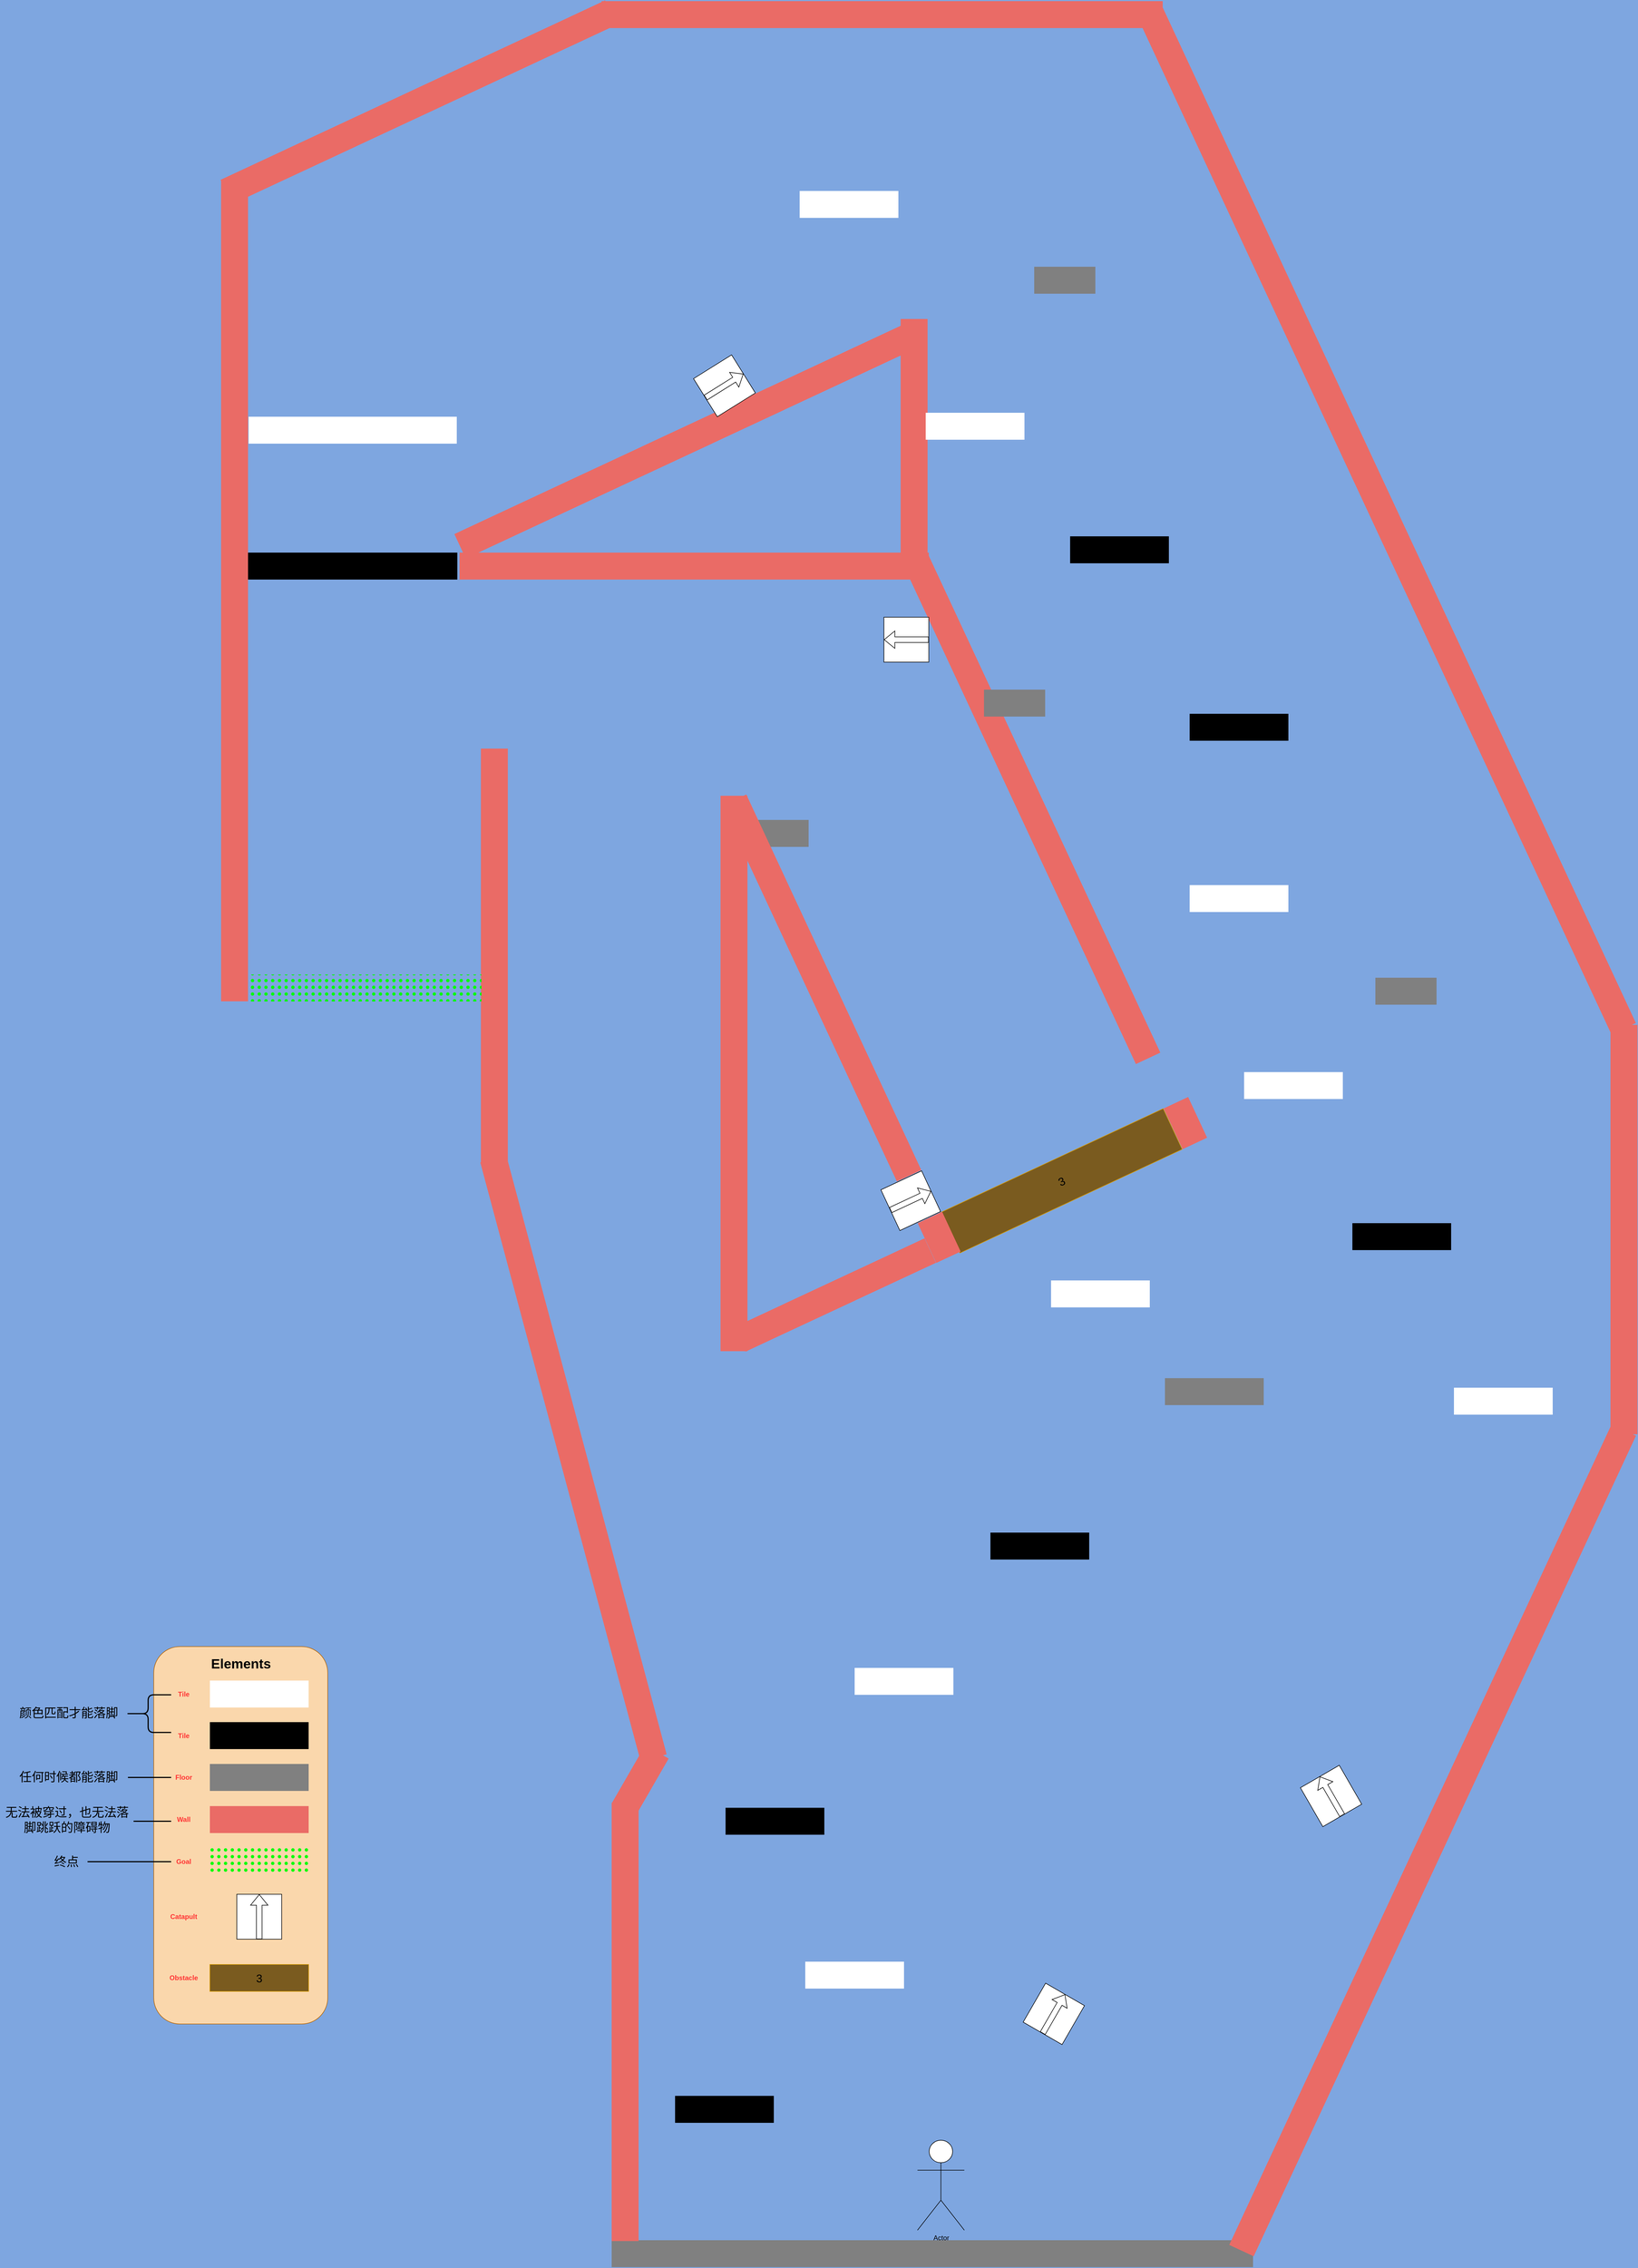 <mxfile version="20.4.0" type="google" pages="5"><diagram id="yNsx7pdu-0F0ceoeTIGm" name="Mix Level Design"><mxGraphModel grid="0" page="1" gridSize="10" guides="1" tooltips="1" connect="1" arrows="1" fold="1" pageScale="1" pageWidth="827" pageHeight="1169" background="#7EA6E0" math="0" shadow="0"><root><mxCell id="0"/><mxCell id="1" parent="0"/><mxCell id="JjWBI9XP7LGO0dOIZ12j-1" value="" style="rounded=1;whiteSpace=wrap;html=1;strokeColor=#b46504;fillColor=#fad7ac;" vertex="1" parent="1"><mxGeometry x="-1151" width="310" height="672" as="geometry"/></mxCell><mxCell id="JjWBI9XP7LGO0dOIZ12j-2" value="" style="rounded=0;whiteSpace=wrap;html=1;fillColor=#000000;strokeColor=none;aspect=fixed;" vertex="1" parent="1"><mxGeometry x="-1051" y="134.5" width="176" height="48" as="geometry"/></mxCell><mxCell id="JjWBI9XP7LGO0dOIZ12j-3" value="" style="rounded=0;whiteSpace=wrap;html=1;fillColor=#FFFFFF;strokeColor=none;aspect=fixed;" vertex="1" parent="1"><mxGeometry x="-1051" y="60.5" width="176" height="48" as="geometry"/></mxCell><mxCell id="JjWBI9XP7LGO0dOIZ12j-4" value="Elements" style="text;strokeColor=none;fillColor=none;html=1;fontSize=24;fontStyle=1;verticalAlign=middle;align=center;aspect=fixed;" vertex="1" parent="1"><mxGeometry x="-1046" y="11" width="100" height="40" as="geometry"/></mxCell><mxCell id="JjWBI9XP7LGO0dOIZ12j-5" value="" style="rounded=0;whiteSpace=wrap;html=1;fillColor=#808080;strokeColor=none;aspect=fixed;" vertex="1" parent="1"><mxGeometry x="-1051" y="209" width="176" height="48" as="geometry"/></mxCell><mxCell id="JjWBI9XP7LGO0dOIZ12j-6" value="" style="rounded=0;whiteSpace=wrap;html=1;fillColor=#EA6B66;strokeColor=none;aspect=fixed;" vertex="1" parent="1"><mxGeometry x="-1051" y="284" width="176" height="48" as="geometry"/></mxCell><mxCell id="JjWBI9XP7LGO0dOIZ12j-7" value="Tile" style="text;strokeColor=none;fillColor=none;html=1;fontSize=12;fontStyle=1;verticalAlign=middle;align=center;fontColor=#FF3333;aspect=fixed;" vertex="1" parent="1"><mxGeometry x="-1130" y="70" width="63" height="29" as="geometry"/></mxCell><mxCell id="JjWBI9XP7LGO0dOIZ12j-8" value="Tile" style="text;strokeColor=none;fillColor=none;html=1;fontSize=12;fontStyle=1;verticalAlign=middle;align=center;fontColor=#FF3333;aspect=fixed;" vertex="1" parent="1"><mxGeometry x="-1130" y="144" width="63" height="29" as="geometry"/></mxCell><mxCell id="JjWBI9XP7LGO0dOIZ12j-9" value="Floor" style="text;strokeColor=none;fillColor=none;html=1;fontSize=12;fontStyle=1;verticalAlign=middle;align=center;fontColor=#FF3333;aspect=fixed;" vertex="1" parent="1"><mxGeometry x="-1130" y="218.5" width="63" height="29" as="geometry"/></mxCell><mxCell id="JjWBI9XP7LGO0dOIZ12j-10" value="Wall" style="text;strokeColor=none;fillColor=none;html=1;fontSize=12;fontStyle=1;verticalAlign=middle;align=center;fontColor=#FF3333;aspect=fixed;" vertex="1" parent="1"><mxGeometry x="-1130" y="293.5" width="63" height="29" as="geometry"/></mxCell><mxCell id="JjWBI9XP7LGO0dOIZ12j-11" value="" style="rounded=0;whiteSpace=wrap;html=1;fillColor=#00FF00;strokeColor=none;fontColor=#ffffff;fillStyle=dots;gradientColor=none;aspect=fixed;" vertex="1" parent="1"><mxGeometry x="-1051" y="359" width="176" height="48" as="geometry"/></mxCell><mxCell id="JjWBI9XP7LGO0dOIZ12j-12" value="Goal" style="text;strokeColor=none;fillColor=none;html=1;fontSize=12;fontStyle=1;verticalAlign=middle;align=center;fontColor=#FF3333;aspect=fixed;" vertex="1" parent="1"><mxGeometry x="-1130" y="368.5" width="63" height="29" as="geometry"/></mxCell><mxCell id="JjWBI9XP7LGO0dOIZ12j-13" value="颜色匹配才能落脚" style="text;html=1;strokeColor=none;fillColor=none;align=center;verticalAlign=middle;whiteSpace=wrap;rounded=0;fontSize=22;" vertex="1" parent="1"><mxGeometry x="-1422" y="104.42" width="239" height="30" as="geometry"/></mxCell><mxCell id="JjWBI9XP7LGO0dOIZ12j-14" value="任何时候都能落脚" style="text;html=1;strokeColor=none;fillColor=none;align=center;verticalAlign=middle;whiteSpace=wrap;rounded=0;fontSize=22;" vertex="1" parent="1"><mxGeometry x="-1422" y="218" width="239" height="30" as="geometry"/></mxCell><mxCell id="JjWBI9XP7LGO0dOIZ12j-15" value="无法被穿过，也无法落脚跳跃的障碍物" style="text;html=1;strokeColor=none;fillColor=none;align=center;verticalAlign=middle;whiteSpace=wrap;rounded=0;fontSize=22;" vertex="1" parent="1"><mxGeometry x="-1425" y="293.5" width="239" height="30" as="geometry"/></mxCell><mxCell id="JjWBI9XP7LGO0dOIZ12j-16" value="终点" style="text;html=1;strokeColor=none;fillColor=none;align=center;verticalAlign=middle;whiteSpace=wrap;rounded=0;fontSize=22;" vertex="1" parent="1"><mxGeometry x="-1422" y="368.5" width="231" height="30" as="geometry"/></mxCell><mxCell id="JjWBI9XP7LGO0dOIZ12j-17" value="" style="shape=curlyBracket;whiteSpace=wrap;html=1;rounded=1;fontSize=22;strokeWidth=2;" vertex="1" parent="1"><mxGeometry x="-1202" y="85.92" width="82" height="67" as="geometry"/></mxCell><mxCell id="JjWBI9XP7LGO0dOIZ12j-18" value="" style="line;strokeWidth=2;html=1;fontSize=22;" vertex="1" parent="1"><mxGeometry x="-1197" y="228" width="77" height="10" as="geometry"/></mxCell><mxCell id="JjWBI9XP7LGO0dOIZ12j-19" value="" style="line;strokeWidth=2;html=1;fontSize=22;" vertex="1" parent="1"><mxGeometry x="-1187" y="306" width="67" height="10" as="geometry"/></mxCell><mxCell id="JjWBI9XP7LGO0dOIZ12j-20" value="" style="line;strokeWidth=2;html=1;fontSize=22;" vertex="1" parent="1"><mxGeometry x="-1269" y="378" width="149" height="10" as="geometry"/></mxCell><mxCell id="mXCh8BJi6KpKQERPCLeo-1" value="" style="rounded=0;whiteSpace=wrap;html=1;fillColor=#808080;strokeColor=none;" vertex="1" parent="1"><mxGeometry x="-335" y="1057" width="1143" height="48" as="geometry"/></mxCell><mxCell id="mXCh8BJi6KpKQERPCLeo-2" value="" style="rounded=0;whiteSpace=wrap;html=1;fillColor=#EA6B66;strokeColor=none;direction=south;rotation=25;" vertex="1" parent="1"><mxGeometry x="1104" y="-461" width="48" height="1612" as="geometry"/></mxCell><mxCell id="mXCh8BJi6KpKQERPCLeo-4" value="" style="rounded=0;whiteSpace=wrap;html=1;fillColor=#EA6B66;strokeColor=none;direction=south;" vertex="1" parent="1"><mxGeometry x="-335" y="278" width="48" height="780.5" as="geometry"/></mxCell><mxCell id="mXCh8BJi6KpKQERPCLeo-5" value="" style="rounded=0;whiteSpace=wrap;html=1;fillColor=#000000;strokeColor=none;aspect=fixed;" vertex="1" parent="1"><mxGeometry x="-222" y="800" width="176" height="48" as="geometry"/></mxCell><mxCell id="mXCh8BJi6KpKQERPCLeo-10" value="" style="group" connectable="0" vertex="1" parent="1"><mxGeometry x="-1003" y="441" width="80" height="80" as="geometry"/></mxCell><mxCell id="mXCh8BJi6KpKQERPCLeo-3" value="" style="whiteSpace=wrap;html=1;aspect=fixed;" vertex="1" parent="mXCh8BJi6KpKQERPCLeo-10"><mxGeometry width="80" height="80" as="geometry"/></mxCell><mxCell id="mXCh8BJi6KpKQERPCLeo-8" value="" style="shape=flexArrow;endArrow=classic;html=1;rounded=0;exitX=0.5;exitY=1;exitDx=0;exitDy=0;entryX=0.5;entryY=0;entryDx=0;entryDy=0;" edge="1" parent="mXCh8BJi6KpKQERPCLeo-10" source="mXCh8BJi6KpKQERPCLeo-3" target="mXCh8BJi6KpKQERPCLeo-3"><mxGeometry width="50" height="50" relative="1" as="geometry"><mxPoint x="13" y="65" as="sourcePoint"/><mxPoint x="63" y="15" as="targetPoint"/></mxGeometry></mxCell><mxCell id="mXCh8BJi6KpKQERPCLeo-11" value="" style="group;rotation=30;" connectable="0" vertex="1" parent="1"><mxGeometry x="413" y="614" width="80" height="80" as="geometry"/></mxCell><mxCell id="mXCh8BJi6KpKQERPCLeo-12" value="" style="whiteSpace=wrap;html=1;aspect=fixed;rotation=30;" vertex="1" parent="mXCh8BJi6KpKQERPCLeo-11"><mxGeometry width="80" height="80" as="geometry"/></mxCell><mxCell id="mXCh8BJi6KpKQERPCLeo-13" value="" style="shape=flexArrow;endArrow=classic;html=1;rounded=0;exitX=0.5;exitY=1;exitDx=0;exitDy=0;entryX=0.5;entryY=0;entryDx=0;entryDy=0;" edge="1" parent="mXCh8BJi6KpKQERPCLeo-11" source="mXCh8BJi6KpKQERPCLeo-12" target="mXCh8BJi6KpKQERPCLeo-12"><mxGeometry width="50" height="50" relative="1" as="geometry"><mxPoint x="4" y="48" as="sourcePoint"/><mxPoint x="72" y="30" as="targetPoint"/></mxGeometry></mxCell><mxCell id="mXCh8BJi6KpKQERPCLeo-14" value="" style="rounded=0;whiteSpace=wrap;html=1;fillColor=#FFFFFF;strokeColor=none;aspect=fixed;" vertex="1" parent="1"><mxGeometry x="10" y="561" width="176" height="48" as="geometry"/></mxCell><mxCell id="mXCh8BJi6KpKQERPCLeo-17" value="Catapult" style="text;strokeColor=none;fillColor=none;html=1;fontSize=12;fontStyle=1;verticalAlign=middle;align=center;fontColor=#FF3333;aspect=fixed;" vertex="1" parent="1"><mxGeometry x="-1130" y="466.5" width="63" height="29" as="geometry"/></mxCell><mxCell id="mXCh8BJi6KpKQERPCLeo-18" value="" style="rounded=0;whiteSpace=wrap;html=1;fillColor=#EA6B66;strokeColor=none;direction=south;rotation=30;" vertex="1" parent="1"><mxGeometry x="-308.11" y="179.37" width="48" height="119.54" as="geometry"/></mxCell><mxCell id="mXCh8BJi6KpKQERPCLeo-19" value="" style="rounded=0;whiteSpace=wrap;html=1;fillColor=#000000;strokeColor=none;aspect=fixed;" vertex="1" parent="1"><mxGeometry x="-132" y="287" width="176" height="48" as="geometry"/></mxCell><mxCell id="mXCh8BJi6KpKQERPCLeo-20" value="" style="rounded=0;whiteSpace=wrap;html=1;fillColor=#FFFFFF;strokeColor=none;aspect=fixed;" vertex="1" parent="1"><mxGeometry x="98" y="37.92" width="176" height="48" as="geometry"/></mxCell><mxCell id="mXCh8BJi6KpKQERPCLeo-21" value="" style="rounded=0;whiteSpace=wrap;html=1;fillColor=#000000;strokeColor=none;aspect=fixed;" vertex="1" parent="1"><mxGeometry x="340" y="-203" width="176" height="48" as="geometry"/></mxCell><mxCell id="mXCh8BJi6KpKQERPCLeo-22" value="" style="group;rotation=-30;" connectable="0" vertex="1" parent="1"><mxGeometry x="907" y="226" width="80" height="80" as="geometry"/></mxCell><mxCell id="mXCh8BJi6KpKQERPCLeo-23" value="" style="whiteSpace=wrap;html=1;aspect=fixed;rotation=-30;" vertex="1" parent="mXCh8BJi6KpKQERPCLeo-22"><mxGeometry width="80" height="80" as="geometry"/></mxCell><mxCell id="mXCh8BJi6KpKQERPCLeo-24" value="" style="shape=flexArrow;endArrow=classic;html=1;rounded=0;exitX=0.5;exitY=1;exitDx=0;exitDy=0;entryX=0.5;entryY=0;entryDx=0;entryDy=0;" edge="1" parent="mXCh8BJi6KpKQERPCLeo-22" source="mXCh8BJi6KpKQERPCLeo-23" target="mXCh8BJi6KpKQERPCLeo-23"><mxGeometry width="50" height="50" relative="1" as="geometry"><mxPoint x="29" y="75" as="sourcePoint"/><mxPoint x="47" y="7" as="targetPoint"/></mxGeometry></mxCell><mxCell id="mXCh8BJi6KpKQERPCLeo-25" value="" style="rounded=0;whiteSpace=wrap;html=1;fillColor=#808080;strokeColor=none;aspect=fixed;" vertex="1" parent="1"><mxGeometry x="651" y="-478" width="176" height="48" as="geometry"/></mxCell><mxCell id="mXCh8BJi6KpKQERPCLeo-26" value="Actor" style="shape=umlActor;verticalLabelPosition=bottom;verticalAlign=top;html=1;outlineConnect=0;strokeColor=default;fillColor=#FFFFFF;aspect=fixed;" vertex="1" parent="1"><mxGeometry x="210.0" y="879" width="83.5" height="160.18" as="geometry"/></mxCell><mxCell id="mXCh8BJi6KpKQERPCLeo-27" value="&lt;font style=&quot;font-size: 20px;&quot;&gt;3&lt;br&gt;&lt;/font&gt;" style="rounded=0;whiteSpace=wrap;html=1;fillColor=#7A5B1F;aspect=fixed;gradientColor=none;strokeColor=#d79b00;gradientDirection=radial;" vertex="1" parent="1"><mxGeometry x="-1051" y="566" width="176" height="48" as="geometry"/></mxCell><mxCell id="mXCh8BJi6KpKQERPCLeo-28" value="Obstacle" style="text;strokeColor=none;fillColor=none;html=1;fontSize=12;fontStyle=1;verticalAlign=middle;align=center;fontColor=#FF3333;aspect=fixed;" vertex="1" parent="1"><mxGeometry x="-1130" y="575.5" width="63" height="29" as="geometry"/></mxCell><mxCell id="mXCh8BJi6KpKQERPCLeo-29" value="&lt;font style=&quot;font-size: 20px;&quot;&gt;3&lt;br&gt;&lt;/font&gt;" style="rounded=0;whiteSpace=wrap;html=1;fillColor=#7A5B1F;gradientColor=none;strokeColor=#d79b00;gradientDirection=radial;rotation=-25;" vertex="1" parent="1"><mxGeometry x="248.27" y="-869.36" width="437" height="80" as="geometry"/></mxCell><mxCell id="mXCh8BJi6KpKQERPCLeo-30" value="" style="rounded=0;whiteSpace=wrap;html=1;fillColor=#000000;strokeColor=none;aspect=fixed;" vertex="1" parent="1"><mxGeometry x="985" y="-754" width="176" height="48" as="geometry"/></mxCell><mxCell id="mXCh8BJi6KpKQERPCLeo-31" value="" style="rounded=0;whiteSpace=wrap;html=1;fillColor=#EA6B66;strokeColor=none;direction=south;rotation=-25;fontSize=20;" vertex="1" parent="1"><mxGeometry x="224.66" y="-767.8" width="48" height="78.21" as="geometry"/></mxCell><mxCell id="mXCh8BJi6KpKQERPCLeo-32" value="" style="rounded=0;whiteSpace=wrap;html=1;fillColor=#FFFFFF;strokeColor=none;aspect=fixed;" vertex="1" parent="1"><mxGeometry x="792" y="-1023.0" width="176" height="48" as="geometry"/></mxCell><mxCell id="mXCh8BJi6KpKQERPCLeo-33" value="" style="rounded=0;whiteSpace=wrap;html=1;fillColor=#FFFFFF;strokeColor=none;aspect=fixed;" vertex="1" parent="1"><mxGeometry x="1166" y="-461.0" width="176" height="48" as="geometry"/></mxCell><mxCell id="mXCh8BJi6KpKQERPCLeo-34" value="" style="rounded=0;whiteSpace=wrap;html=1;fillColor=#EA6B66;strokeColor=none;direction=south;fontSize=20;" vertex="1" parent="1"><mxGeometry x="1445" y="-1107" width="48" height="729" as="geometry"/></mxCell><mxCell id="mXCh8BJi6KpKQERPCLeo-35" value="" style="rounded=0;whiteSpace=wrap;html=1;fillColor=#EA6B66;strokeColor=none;direction=south;rotation=-25;fontSize=20;" vertex="1" parent="1"><mxGeometry x="389.54" y="-1983.16" width="48" height="981.7" as="geometry"/></mxCell><mxCell id="mXCh8BJi6KpKQERPCLeo-36" value="" style="rounded=0;whiteSpace=wrap;html=1;fillColor=#EA6B66;strokeColor=none;direction=south;rotation=-25;fontSize=20;" vertex="1" parent="1"><mxGeometry x="663.46" y="-972.2" width="48" height="80" as="geometry"/></mxCell><mxCell id="mXCh8BJi6KpKQERPCLeo-37" value="" style="rounded=0;whiteSpace=wrap;html=1;fillColor=#808080;strokeColor=none;fontSize=20;" vertex="1" parent="1"><mxGeometry x="-93" y="-1472" width="109" height="48" as="geometry"/></mxCell><mxCell id="mXCh8BJi6KpKQERPCLeo-39" value="" style="rounded=0;whiteSpace=wrap;html=1;fillColor=#FFFFFF;strokeColor=none;aspect=fixed;fontSize=20;" vertex="1" parent="1"><mxGeometry x="448" y="-652" width="176" height="48" as="geometry"/></mxCell><mxCell id="mXCh8BJi6KpKQERPCLeo-40" value="" style="group;rotation=65;" connectable="0" vertex="1" parent="1"><mxGeometry x="158" y="-834" width="80" height="80" as="geometry"/></mxCell><mxCell id="mXCh8BJi6KpKQERPCLeo-41" value="" style="whiteSpace=wrap;html=1;aspect=fixed;rotation=65;" vertex="1" parent="mXCh8BJi6KpKQERPCLeo-40"><mxGeometry width="80" height="80" as="geometry"/></mxCell><mxCell id="mXCh8BJi6KpKQERPCLeo-42" value="" style="shape=flexArrow;endArrow=classic;html=1;rounded=0;exitX=0.5;exitY=1;exitDx=0;exitDy=0;entryX=0.5;entryY=0;entryDx=0;entryDy=0;" edge="1" parent="mXCh8BJi6KpKQERPCLeo-40" source="mXCh8BJi6KpKQERPCLeo-41" target="mXCh8BJi6KpKQERPCLeo-41"><mxGeometry width="50" height="50" relative="1" as="geometry"><mxPoint x="6" y="26" as="sourcePoint"/><mxPoint x="72" y="50" as="targetPoint"/></mxGeometry></mxCell><mxCell id="mXCh8BJi6KpKQERPCLeo-43" value="" style="rounded=0;whiteSpace=wrap;html=1;fillColor=#EA6B66;strokeColor=none;direction=south;rotation=-25;fontSize=20;" vertex="1" parent="1"><mxGeometry x="15.13" y="-1541.68" width="48" height="737.88" as="geometry"/></mxCell><mxCell id="mXCh8BJi6KpKQERPCLeo-45" value="" style="rounded=0;whiteSpace=wrap;html=1;fillColor=#808080;strokeColor=none;fontSize=20;" vertex="1" parent="1"><mxGeometry x="1026" y="-1191" width="109" height="48" as="geometry"/></mxCell><mxCell id="mXCh8BJi6KpKQERPCLeo-46" value="" style="rounded=0;whiteSpace=wrap;html=1;fillColor=#FFFFFF;strokeColor=none;aspect=fixed;" vertex="1" parent="1"><mxGeometry x="695" y="-1356" width="176" height="48" as="geometry"/></mxCell><mxCell id="mXCh8BJi6KpKQERPCLeo-47" value="" style="rounded=0;whiteSpace=wrap;html=1;fillColor=#EA6B66;strokeColor=none;direction=south;rotation=0;fontSize=20;" vertex="1" parent="1"><mxGeometry x="-141" y="-1515" width="48" height="989" as="geometry"/></mxCell><mxCell id="mXCh8BJi6KpKQERPCLeo-48" value="" style="rounded=0;whiteSpace=wrap;html=1;fillColor=#EA6B66;strokeColor=none;direction=south;rotation=0;fontSize=20;" vertex="1" parent="1"><mxGeometry x="-568" y="-1599" width="48" height="740" as="geometry"/></mxCell><mxCell id="mXCh8BJi6KpKQERPCLeo-49" value="" style="rounded=0;whiteSpace=wrap;html=1;fillColor=#EA6B66;strokeColor=none;direction=south;rotation=-15;fontSize=20;" vertex="1" parent="1"><mxGeometry x="-427.06" y="-887.15" width="48" height="1104" as="geometry"/></mxCell><mxCell id="mXCh8BJi6KpKQERPCLeo-50" value="" style="rounded=0;whiteSpace=wrap;html=1;fillColor=#EA6B66;strokeColor=none;direction=south;rotation=65;fontSize=20;" vertex="1" parent="1"><mxGeometry x="39.18" y="-813.22" width="48" height="374.22" as="geometry"/></mxCell><mxCell id="mXCh8BJi6KpKQERPCLeo-51" value="" style="rounded=0;whiteSpace=wrap;html=1;fillColor=#EA6B66;strokeColor=none;fontSize=20;" vertex="1" parent="1"><mxGeometry x="-606" y="-1948" width="836.18" height="48" as="geometry"/></mxCell><mxCell id="mXCh8BJi6KpKQERPCLeo-52" value="" style="group;rotation=-90;" connectable="0" vertex="1" parent="1"><mxGeometry x="150.18" y="-1833" width="80" height="80" as="geometry"/></mxCell><mxCell id="mXCh8BJi6KpKQERPCLeo-53" value="" style="whiteSpace=wrap;html=1;aspect=fixed;rotation=-90;" vertex="1" parent="mXCh8BJi6KpKQERPCLeo-52"><mxGeometry width="80" height="80" as="geometry"/></mxCell><mxCell id="mXCh8BJi6KpKQERPCLeo-54" value="" style="shape=flexArrow;endArrow=classic;html=1;rounded=0;exitX=0.5;exitY=1;exitDx=0;exitDy=0;entryX=0.5;entryY=0;entryDx=0;entryDy=0;" edge="1" parent="mXCh8BJi6KpKQERPCLeo-52" source="mXCh8BJi6KpKQERPCLeo-53" target="mXCh8BJi6KpKQERPCLeo-53"><mxGeometry width="50" height="50" relative="1" as="geometry"><mxPoint x="65" y="67" as="sourcePoint"/><mxPoint x="15" y="17" as="targetPoint"/></mxGeometry></mxCell><mxCell id="mXCh8BJi6KpKQERPCLeo-55" value="" style="rounded=0;whiteSpace=wrap;html=1;fillColor=#EA6B66;strokeColor=none;direction=south;fontSize=20;" vertex="1" parent="1"><mxGeometry x="-1031" y="-2612" width="48" height="1463" as="geometry"/></mxCell><mxCell id="mXCh8BJi6KpKQERPCLeo-56" value="" style="rounded=0;whiteSpace=wrap;html=1;fillColor=#00FF00;strokeColor=none;fontColor=#ffffff;fillStyle=dots;gradientColor=none;" vertex="1" parent="1"><mxGeometry x="-983" y="-1196.74" width="416" height="48" as="geometry"/></mxCell><mxCell id="mXCh8BJi6KpKQERPCLeo-58" value="" style="rounded=0;whiteSpace=wrap;html=1;fillColor=#000000;strokeColor=none;aspect=fixed;" vertex="1" parent="1"><mxGeometry x="695" y="-1661" width="176" height="48" as="geometry"/></mxCell><mxCell id="mXCh8BJi6KpKQERPCLeo-59" value="" style="rounded=0;whiteSpace=wrap;html=1;fillColor=#808080;strokeColor=none;fontSize=20;" vertex="1" parent="1"><mxGeometry x="328.54" y="-1704" width="109" height="48" as="geometry"/></mxCell><mxCell id="mXCh8BJi6KpKQERPCLeo-60" value="" style="rounded=0;whiteSpace=wrap;html=1;fillColor=#000000;strokeColor=none;aspect=fixed;" vertex="1" parent="1"><mxGeometry x="482" y="-1977" width="176" height="48" as="geometry"/></mxCell><mxCell id="mXCh8BJi6KpKQERPCLeo-61" value="" style="rounded=0;whiteSpace=wrap;html=1;fillColor=#EA6B66;strokeColor=none;direction=south;rotation=-25;fontSize=20;" vertex="1" parent="1"><mxGeometry x="1022.9" y="-3001.76" width="48" height="1994.92" as="geometry"/></mxCell><mxCell id="mXCh8BJi6KpKQERPCLeo-62" value="" style="rounded=0;whiteSpace=wrap;html=1;fillColor=#EA6B66;strokeColor=none;direction=south;fontSize=20;" vertex="1" parent="1"><mxGeometry x="180" y="-2364" width="48" height="416" as="geometry"/></mxCell><mxCell id="mXCh8BJi6KpKQERPCLeo-63" value="" style="rounded=0;whiteSpace=wrap;html=1;fillColor=#FFFFFF;strokeColor=none;aspect=fixed;" vertex="1" parent="1"><mxGeometry x="224.66" y="-2197" width="176" height="48" as="geometry"/></mxCell><mxCell id="mXCh8BJi6KpKQERPCLeo-64" value="" style="rounded=0;whiteSpace=wrap;html=1;fillColor=#EA6B66;strokeColor=none;direction=south;rotation=65;fontSize=20;" vertex="1" parent="1"><mxGeometry x="-221.74" y="-2598.77" width="48" height="899" as="geometry"/></mxCell><mxCell id="mXCh8BJi6KpKQERPCLeo-66" value="" style="rounded=0;whiteSpace=wrap;html=1;fillColor=#EA6B66;strokeColor=none;fontSize=20;" vertex="1" parent="1"><mxGeometry x="-353" y="-2930" width="1000" height="48" as="geometry"/></mxCell><mxCell id="mXCh8BJi6KpKQERPCLeo-67" value="" style="rounded=0;whiteSpace=wrap;html=1;fillColor=#808080;strokeColor=none;fontSize=20;" vertex="1" parent="1"><mxGeometry x="418.0" y="-2457" width="109" height="48" as="geometry"/></mxCell><mxCell id="mXCh8BJi6KpKQERPCLeo-69" value="" style="group;rotation=58;" connectable="0" vertex="1" parent="1"><mxGeometry x="-174" y="-2285" width="80" height="80" as="geometry"/></mxCell><mxCell id="mXCh8BJi6KpKQERPCLeo-70" value="" style="whiteSpace=wrap;html=1;aspect=fixed;rotation=58;" vertex="1" parent="mXCh8BJi6KpKQERPCLeo-69"><mxGeometry width="80" height="80" as="geometry"/></mxCell><mxCell id="mXCh8BJi6KpKQERPCLeo-71" value="" style="shape=flexArrow;endArrow=classic;html=1;rounded=0;exitX=0.5;exitY=1;exitDx=0;exitDy=0;entryX=0.5;entryY=0;entryDx=0;entryDy=0;" edge="1" parent="mXCh8BJi6KpKQERPCLeo-69" source="mXCh8BJi6KpKQERPCLeo-70" target="mXCh8BJi6KpKQERPCLeo-70"><mxGeometry width="50" height="50" relative="1" as="geometry"><mxPoint x="4" y="30" as="sourcePoint"/><mxPoint x="72" y="47" as="targetPoint"/></mxGeometry></mxCell><mxCell id="mXCh8BJi6KpKQERPCLeo-75" value="" style="rounded=0;whiteSpace=wrap;html=1;fillColor=#FFFFFF;strokeColor=none;aspect=fixed;" vertex="1" parent="1"><mxGeometry x="5.684e-14" y="-2592" width="176" height="48" as="geometry"/></mxCell><mxCell id="1JSQI4A4oFKwN0BydFMj-1" value="" style="rounded=0;whiteSpace=wrap;html=1;fillColor=#000000;strokeColor=none;" vertex="1" parent="1"><mxGeometry x="-983" y="-1948" width="373" height="48" as="geometry"/></mxCell><mxCell id="1JSQI4A4oFKwN0BydFMj-2" value="" style="rounded=0;whiteSpace=wrap;html=1;fillColor=#FFFFFF;strokeColor=none;" vertex="1" parent="1"><mxGeometry x="-982" y="-2190" width="371" height="48" as="geometry"/></mxCell><mxCell id="1JSQI4A4oFKwN0BydFMj-4" value="" style="rounded=0;whiteSpace=wrap;html=1;fillColor=#EA6B66;strokeColor=none;direction=south;rotation=65;fontSize=20;" vertex="1" parent="1"><mxGeometry x="-703.2" y="-3127.72" width="48" height="756" as="geometry"/></mxCell></root></mxGraphModel></diagram><diagram name="Mix Level(Brush)" id="dP_hwhl9rkPPCpNuR1dz"><mxGraphModel grid="0" page="1" gridSize="10" guides="1" tooltips="1" connect="1" arrows="1" fold="1" pageScale="1" pageWidth="827" pageHeight="1169" background="#7EA6E0" math="0" shadow="0"><root><mxCell id="xC98ZiRexf99_sX3cVqP-0"/><mxCell id="xC98ZiRexf99_sX3cVqP-1" parent="xC98ZiRexf99_sX3cVqP-0"/><mxCell id="MIYi-5v2PlHaDbR-Siw--0" value="" style="rounded=1;whiteSpace=wrap;html=1;strokeColor=#b46504;fillColor=#fad7ac;" vertex="1" parent="xC98ZiRexf99_sX3cVqP-1"><mxGeometry x="-338" y="28" width="310" height="754" as="geometry"/></mxCell><mxCell id="MIYi-5v2PlHaDbR-Siw--1" value="" style="rounded=0;whiteSpace=wrap;html=1;fillColor=#000000;strokeColor=none;" vertex="1" parent="xC98ZiRexf99_sX3cVqP-1"><mxGeometry x="-238" y="162.5" width="176" height="48" as="geometry"/></mxCell><mxCell id="MIYi-5v2PlHaDbR-Siw--2" value="" style="rounded=0;whiteSpace=wrap;html=1;fillColor=#FFFFFF;strokeColor=none;" vertex="1" parent="xC98ZiRexf99_sX3cVqP-1"><mxGeometry x="-238" y="88.5" width="176" height="48" as="geometry"/></mxCell><mxCell id="MIYi-5v2PlHaDbR-Siw--3" value="Elements" style="text;strokeColor=none;fillColor=none;html=1;fontSize=24;fontStyle=1;verticalAlign=middle;align=center;aspect=fixed;" vertex="1" parent="xC98ZiRexf99_sX3cVqP-1"><mxGeometry x="-233" y="39" width="100" height="40" as="geometry"/></mxCell><mxCell id="MIYi-5v2PlHaDbR-Siw--4" value="" style="rounded=0;whiteSpace=wrap;html=1;fillColor=#808080;strokeColor=none;" vertex="1" parent="xC98ZiRexf99_sX3cVqP-1"><mxGeometry x="-238" y="237" width="176" height="48" as="geometry"/></mxCell><mxCell id="MIYi-5v2PlHaDbR-Siw--5" value="" style="rounded=0;whiteSpace=wrap;html=1;fillColor=#808080;strokeColor=none;" vertex="1" parent="xC98ZiRexf99_sX3cVqP-1"><mxGeometry x="450" y="1139" width="1246" height="30" as="geometry"/></mxCell><mxCell id="MIYi-5v2PlHaDbR-Siw--6" value="Actor" style="shape=umlActor;verticalLabelPosition=bottom;verticalAlign=top;html=1;outlineConnect=0;strokeColor=default;fillColor=#FFFFFF;aspect=fixed;" vertex="1" parent="xC98ZiRexf99_sX3cVqP-1"><mxGeometry x="1218.35" y="951" width="83.5" height="160.18" as="geometry"/></mxCell><mxCell id="MIYi-5v2PlHaDbR-Siw--7" value="" style="rounded=0;whiteSpace=wrap;html=1;fillColor=#EA6B66;strokeColor=none;" vertex="1" parent="xC98ZiRexf99_sX3cVqP-1"><mxGeometry x="-238" y="312" width="176" height="48" as="geometry"/></mxCell><mxCell id="MIYi-5v2PlHaDbR-Siw--8" value="Tile" style="text;strokeColor=none;fillColor=none;html=1;fontSize=12;fontStyle=1;verticalAlign=middle;align=center;fontColor=#FF3333;aspect=fixed;" vertex="1" parent="xC98ZiRexf99_sX3cVqP-1"><mxGeometry x="-317" y="98" width="63" height="29" as="geometry"/></mxCell><mxCell id="MIYi-5v2PlHaDbR-Siw--9" value="Tile" style="text;strokeColor=none;fillColor=none;html=1;fontSize=12;fontStyle=1;verticalAlign=middle;align=center;fontColor=#FF3333;aspect=fixed;" vertex="1" parent="xC98ZiRexf99_sX3cVqP-1"><mxGeometry x="-317" y="172" width="63" height="29" as="geometry"/></mxCell><mxCell id="MIYi-5v2PlHaDbR-Siw--10" value="Floor" style="text;strokeColor=none;fillColor=none;html=1;fontSize=12;fontStyle=1;verticalAlign=middle;align=center;fontColor=#FF3333;aspect=fixed;" vertex="1" parent="xC98ZiRexf99_sX3cVqP-1"><mxGeometry x="-317" y="246.5" width="63" height="29" as="geometry"/></mxCell><mxCell id="MIYi-5v2PlHaDbR-Siw--11" value="Wall" style="text;strokeColor=none;fillColor=none;html=1;fontSize=12;fontStyle=1;verticalAlign=middle;align=center;fontColor=#FF3333;aspect=fixed;" vertex="1" parent="xC98ZiRexf99_sX3cVqP-1"><mxGeometry x="-317" y="321.5" width="63" height="29" as="geometry"/></mxCell><mxCell id="MIYi-5v2PlHaDbR-Siw--12" value="" style="rounded=0;whiteSpace=wrap;html=1;fillColor=#00FF00;strokeColor=none;fontColor=#ffffff;fillStyle=dots;gradientColor=none;" vertex="1" parent="xC98ZiRexf99_sX3cVqP-1"><mxGeometry x="-238" y="709" width="176" height="48" as="geometry"/></mxCell><mxCell id="MIYi-5v2PlHaDbR-Siw--13" value="Goal" style="text;strokeColor=none;fillColor=none;html=1;fontSize=12;fontStyle=1;verticalAlign=middle;align=center;fontColor=#FF3333;aspect=fixed;" vertex="1" parent="xC98ZiRexf99_sX3cVqP-1"><mxGeometry x="-317" y="718.5" width="63" height="29" as="geometry"/></mxCell><mxCell id="MIYi-5v2PlHaDbR-Siw--14" value="颜色匹配才能落脚" style="text;html=1;strokeColor=none;fillColor=none;align=center;verticalAlign=middle;whiteSpace=wrap;rounded=0;fontSize=22;" vertex="1" parent="xC98ZiRexf99_sX3cVqP-1"><mxGeometry x="-609" y="132.42" width="239" height="30" as="geometry"/></mxCell><mxCell id="MIYi-5v2PlHaDbR-Siw--15" value="任何时候都能落脚" style="text;html=1;strokeColor=none;fillColor=none;align=center;verticalAlign=middle;whiteSpace=wrap;rounded=0;fontSize=22;" vertex="1" parent="xC98ZiRexf99_sX3cVqP-1"><mxGeometry x="-609" y="246" width="239" height="30" as="geometry"/></mxCell><mxCell id="MIYi-5v2PlHaDbR-Siw--16" value="无法被穿过，也无法落脚跳跃的障碍物" style="text;html=1;strokeColor=none;fillColor=none;align=center;verticalAlign=middle;whiteSpace=wrap;rounded=0;fontSize=22;" vertex="1" parent="xC98ZiRexf99_sX3cVqP-1"><mxGeometry x="-612" y="321.5" width="239" height="30" as="geometry"/></mxCell><mxCell id="MIYi-5v2PlHaDbR-Siw--17" value="终点" style="text;html=1;strokeColor=none;fillColor=none;align=center;verticalAlign=middle;whiteSpace=wrap;rounded=0;fontSize=22;" vertex="1" parent="xC98ZiRexf99_sX3cVqP-1"><mxGeometry x="-609" y="718" width="231" height="30" as="geometry"/></mxCell><mxCell id="MIYi-5v2PlHaDbR-Siw--18" value="" style="shape=curlyBracket;whiteSpace=wrap;html=1;rounded=1;fontSize=22;strokeWidth=2;" vertex="1" parent="xC98ZiRexf99_sX3cVqP-1"><mxGeometry x="-389" y="113.92" width="82" height="67" as="geometry"/></mxCell><mxCell id="MIYi-5v2PlHaDbR-Siw--19" value="" style="line;strokeWidth=2;html=1;fontSize=22;" vertex="1" parent="xC98ZiRexf99_sX3cVqP-1"><mxGeometry x="-384" y="256" width="77" height="10" as="geometry"/></mxCell><mxCell id="MIYi-5v2PlHaDbR-Siw--20" value="" style="line;strokeWidth=2;html=1;fontSize=22;" vertex="1" parent="xC98ZiRexf99_sX3cVqP-1"><mxGeometry x="-374" y="334" width="67" height="10" as="geometry"/></mxCell><mxCell id="MIYi-5v2PlHaDbR-Siw--21" value="" style="line;strokeWidth=2;html=1;fontSize=22;" vertex="1" parent="xC98ZiRexf99_sX3cVqP-1"><mxGeometry x="-456" y="728" width="149" height="10" as="geometry"/></mxCell><mxCell id="MIYi-5v2PlHaDbR-Siw--22" value="" style="rounded=0;whiteSpace=wrap;html=1;fillColor=none;strokeColor=default;" vertex="1" parent="xC98ZiRexf99_sX3cVqP-1"><mxGeometry x="-238" y="389" width="176" height="48" as="geometry"/></mxCell><mxCell id="MIYi-5v2PlHaDbR-Siw--23" value="&lt;font style=&quot;font-size: 32px;&quot;&gt;⚡️&lt;/font&gt;&lt;span style=&quot;font-size: 32px;&quot;&gt;⚡️&lt;/span&gt;&lt;span style=&quot;font-size: 32px;&quot;&gt;⚡️&lt;/span&gt;" style="rounded=0;whiteSpace=wrap;html=1;fillColor=#000000;strokeColor=none;" vertex="1" parent="xC98ZiRexf99_sX3cVqP-1"><mxGeometry x="-238" y="461" width="176" height="48" as="geometry"/></mxCell><mxCell id="MIYi-5v2PlHaDbR-Siw--24" value="&lt;font style=&quot;font-size: 32px;&quot;&gt;⚡️&lt;/font&gt;&lt;span style=&quot;font-size: 32px;&quot;&gt;⚡️&lt;/span&gt;&lt;span style=&quot;font-size: 32px;&quot;&gt;⚡️&lt;/span&gt;" style="rounded=0;whiteSpace=wrap;html=1;fillColor=#FFFFFF;strokeColor=none;" vertex="1" parent="xC98ZiRexf99_sX3cVqP-1"><mxGeometry x="-238" y="532" width="176" height="48" as="geometry"/></mxCell><mxCell id="MIYi-5v2PlHaDbR-Siw--25" value="" style="rounded=0;whiteSpace=wrap;html=1;fillColor=none;strokeColor=default;aspect=fixed;" vertex="1" parent="xC98ZiRexf99_sX3cVqP-1"><mxGeometry x="1474" y="587.5" width="176" height="48" as="geometry"/></mxCell><mxCell id="MIYi-5v2PlHaDbR-Siw--26" value="&lt;font style=&quot;font-size: 32px;&quot;&gt;⚡️&lt;/font&gt;&lt;span style=&quot;font-size: 32px;&quot;&gt;⚡️&lt;/span&gt;&lt;span style=&quot;font-size: 32px;&quot;&gt;⚡️&lt;/span&gt;" style="rounded=0;whiteSpace=wrap;html=1;fillColor=#000000;strokeColor=none;aspect=fixed;" vertex="1" parent="xC98ZiRexf99_sX3cVqP-1"><mxGeometry x="1062" y="389" width="176" height="48" as="geometry"/></mxCell><mxCell id="MIYi-5v2PlHaDbR-Siw--27" value="" style="rounded=0;whiteSpace=wrap;html=1;fillColor=none;strokeColor=default;" vertex="1" parent="xC98ZiRexf99_sX3cVqP-1"><mxGeometry x="860" y="827" width="176" height="48" as="geometry"/></mxCell><mxCell id="MIYi-5v2PlHaDbR-Siw--28" value="" style="rounded=0;whiteSpace=wrap;html=1;fillColor=#EA6B66;strokeColor=none;rotation=-45;" vertex="1" parent="xC98ZiRexf99_sX3cVqP-1"><mxGeometry x="1036" y="341" width="149" height="48" as="geometry"/></mxCell><mxCell id="MIYi-5v2PlHaDbR-Siw--29" value="" style="rounded=0;whiteSpace=wrap;html=1;fillColor=#EA6B66;strokeColor=none;rotation=45;" vertex="1" parent="xC98ZiRexf99_sX3cVqP-1"><mxGeometry x="1108.05" y="340.95" width="149" height="48" as="geometry"/></mxCell><mxCell id="MIYi-5v2PlHaDbR-Siw--30" value="" style="rounded=0;whiteSpace=wrap;html=1;fillColor=#808080;strokeColor=none;" vertex="1" parent="xC98ZiRexf99_sX3cVqP-1"><mxGeometry x="1072" y="278" width="150" height="48" as="geometry"/></mxCell><mxCell id="MIYi-5v2PlHaDbR-Siw--31" value="" style="rounded=0;whiteSpace=wrap;html=1;fillColor=#FFFFFF;strokeColor=none;" vertex="1" parent="xC98ZiRexf99_sX3cVqP-1"><mxGeometry x="828" y="108" width="176" height="48" as="geometry"/></mxCell><mxCell id="MIYi-5v2PlHaDbR-Siw--32" value="" style="rounded=0;whiteSpace=wrap;html=1;fillColor=#000000;strokeColor=none;" vertex="1" parent="xC98ZiRexf99_sX3cVqP-1"><mxGeometry x="1190" y="-103" width="176" height="48" as="geometry"/></mxCell><mxCell id="MIYi-5v2PlHaDbR-Siw--33" value="" style="rounded=0;whiteSpace=wrap;html=1;fillColor=#EA6B66;strokeColor=none;direction=south;rotation=30;fontSize=32;" vertex="1" parent="xC98ZiRexf99_sX3cVqP-1"><mxGeometry x="844" y="441" width="48" height="392" as="geometry"/></mxCell><mxCell id="MIYi-5v2PlHaDbR-Siw--34" value="" style="rounded=0;whiteSpace=wrap;html=1;fillColor=#EA6B66;strokeColor=none;direction=south;rotation=-30;fontSize=32;" vertex="1" parent="xC98ZiRexf99_sX3cVqP-1"><mxGeometry x="791" y="770" width="48" height="176" as="geometry"/></mxCell><mxCell id="MIYi-5v2PlHaDbR-Siw--35" value="" style="rounded=0;whiteSpace=wrap;html=1;fillColor=#EA6B66;strokeColor=none;direction=south;fontSize=32;" vertex="1" parent="xC98ZiRexf99_sX3cVqP-1"><mxGeometry x="450" y="-2070" width="48" height="3209" as="geometry"/></mxCell><mxCell id="MIYi-5v2PlHaDbR-Siw--36" value="" style="rounded=0;whiteSpace=wrap;html=1;fillColor=none;strokeColor=default;" vertex="1" parent="xC98ZiRexf99_sX3cVqP-1"><mxGeometry x="546" y="573" width="176" height="48" as="geometry"/></mxCell><mxCell id="MIYi-5v2PlHaDbR-Siw--37" value="" style="rounded=0;whiteSpace=wrap;html=1;fillColor=#000000;strokeColor=none;" vertex="1" parent="xC98ZiRexf99_sX3cVqP-1"><mxGeometry x="546" y="319" width="176" height="48" as="geometry"/></mxCell><mxCell id="MIYi-5v2PlHaDbR-Siw--38" value="" style="rounded=0;whiteSpace=wrap;html=1;fillColor=#FFFFFF;strokeColor=none;" vertex="1" parent="xC98ZiRexf99_sX3cVqP-1"><mxGeometry x="546" y="827" width="176" height="48" as="geometry"/></mxCell><mxCell id="MIYi-5v2PlHaDbR-Siw--39" value="" style="rounded=0;whiteSpace=wrap;html=1;fillColor=#EA6B66;strokeColor=none;direction=south;fontSize=32;" vertex="1" parent="xC98ZiRexf99_sX3cVqP-1"><mxGeometry x="1650" y="-390" width="48" height="1529" as="geometry"/></mxCell><mxCell id="MIYi-5v2PlHaDbR-Siw--40" value="" style="rounded=0;whiteSpace=wrap;html=1;fillColor=#808080;strokeColor=none;" vertex="1" parent="xC98ZiRexf99_sX3cVqP-1"><mxGeometry x="498" y="-180" width="150" height="48" as="geometry"/></mxCell><mxCell id="MIYi-5v2PlHaDbR-Siw--41" value="&lt;font style=&quot;font-size: 32px;&quot;&gt;⚡️&lt;/font&gt;&lt;span style=&quot;font-size: 32px;&quot;&gt;⚡️&lt;/span&gt;&lt;span style=&quot;font-size: 32px;&quot;&gt;⚡️&lt;/span&gt;" style="rounded=0;whiteSpace=wrap;html=1;fillColor=#000000;strokeColor=none;" vertex="1" parent="xC98ZiRexf99_sX3cVqP-1"><mxGeometry x="734" y="-393" width="176" height="48" as="geometry"/></mxCell><mxCell id="MIYi-5v2PlHaDbR-Siw--42" value="" style="rounded=0;whiteSpace=wrap;html=1;fillColor=#EA6B66;strokeColor=none;rotation=-45;" vertex="1" parent="xC98ZiRexf99_sX3cVqP-1"><mxGeometry x="784.5" y="-348" width="149" height="48" as="geometry"/></mxCell><mxCell id="MIYi-5v2PlHaDbR-Siw--43" value="" style="rounded=0;whiteSpace=wrap;html=1;fillColor=#EA6B66;strokeColor=none;rotation=45;" vertex="1" parent="xC98ZiRexf99_sX3cVqP-1"><mxGeometry x="711" y="-350.0" width="149" height="48" as="geometry"/></mxCell><mxCell id="MIYi-5v2PlHaDbR-Siw--44" value="" style="rounded=0;whiteSpace=wrap;html=1;fillColor=#FFFFFF;strokeColor=none;" vertex="1" parent="xC98ZiRexf99_sX3cVqP-1"><mxGeometry x="1474" y="-388" width="176" height="48" as="geometry"/></mxCell><mxCell id="MIYi-5v2PlHaDbR-Siw--45" value="" style="rounded=0;whiteSpace=wrap;html=1;fillColor=#FFFFFF;strokeColor=none;fontSize=32;" vertex="1" parent="xC98ZiRexf99_sX3cVqP-1"><mxGeometry x="498" y="-1086" width="176" height="48" as="geometry"/></mxCell><mxCell id="MIYi-5v2PlHaDbR-Siw--46" value="" style="rounded=0;whiteSpace=wrap;html=1;fillColor=#000000;strokeColor=none;" vertex="1" parent="xC98ZiRexf99_sX3cVqP-1"><mxGeometry x="961" y="-895" width="176" height="48" as="geometry"/></mxCell><mxCell id="MIYi-5v2PlHaDbR-Siw--47" value="" style="rounded=0;whiteSpace=wrap;html=1;fillColor=none;strokeColor=default;aspect=fixed;" vertex="1" parent="xC98ZiRexf99_sX3cVqP-1"><mxGeometry x="1205" y="-649" width="176" height="48" as="geometry"/></mxCell><mxCell id="MIYi-5v2PlHaDbR-Siw--48" value="" style="rounded=0;whiteSpace=wrap;html=1;fillColor=#808080;strokeColor=none;" vertex="1" parent="xC98ZiRexf99_sX3cVqP-1"><mxGeometry x="1137" y="-1516" width="150" height="48" as="geometry"/></mxCell><mxCell id="MIYi-5v2PlHaDbR-Siw--49" value="" style="rounded=0;whiteSpace=wrap;html=1;fillColor=#EA6B66;strokeColor=none;fontSize=32;" vertex="1" parent="xC98ZiRexf99_sX3cVqP-1"><mxGeometry x="450" y="-2118" width="2626" height="48" as="geometry"/></mxCell><mxCell id="MIYi-5v2PlHaDbR-Siw--50" value="" style="rounded=0;whiteSpace=wrap;html=1;fillColor=#FFFFFF;strokeColor=none;fontSize=32;" vertex="1" parent="xC98ZiRexf99_sX3cVqP-1"><mxGeometry x="1556" y="-1294" width="176" height="48" as="geometry"/></mxCell><mxCell id="MIYi-5v2PlHaDbR-Siw--51" value="" style="rounded=0;whiteSpace=wrap;html=1;fillColor=#000000;strokeColor=none;" vertex="1" parent="xC98ZiRexf99_sX3cVqP-1"><mxGeometry x="648" y="-1435" width="176" height="48" as="geometry"/></mxCell><mxCell id="MIYi-5v2PlHaDbR-Siw--52" value="" style="rounded=0;whiteSpace=wrap;html=1;fillColor=none;strokeColor=default;aspect=fixed;" vertex="1" parent="xC98ZiRexf99_sX3cVqP-1"><mxGeometry x="1958" y="-1629" width="176" height="48" as="geometry"/></mxCell><mxCell id="MIYi-5v2PlHaDbR-Siw--53" value="" style="rounded=0;whiteSpace=wrap;html=1;fillColor=none;strokeColor=default;aspect=fixed;" vertex="1" parent="xC98ZiRexf99_sX3cVqP-1"><mxGeometry x="2388" y="-1629" width="176" height="48" as="geometry"/></mxCell><mxCell id="MIYi-5v2PlHaDbR-Siw--54" value="" style="rounded=0;whiteSpace=wrap;html=1;fillColor=none;strokeColor=default;aspect=fixed;" vertex="1" parent="xC98ZiRexf99_sX3cVqP-1"><mxGeometry x="2818" y="-1629" width="176" height="48" as="geometry"/></mxCell><mxCell id="MIYi-5v2PlHaDbR-Siw--55" value="" style="rounded=0;whiteSpace=wrap;html=1;fillColor=#808080;strokeColor=none;" vertex="1" parent="xC98ZiRexf99_sX3cVqP-1"><mxGeometry x="1519" y="98" width="135" height="48" as="geometry"/></mxCell><mxCell id="MIYi-5v2PlHaDbR-Siw--56" value="&lt;font style=&quot;font-size: 32px;&quot;&gt;⚡️&lt;/font&gt;&lt;span style=&quot;font-size: 32px;&quot;&gt;⚡️&lt;/span&gt;&lt;span style=&quot;font-size: 32px;&quot;&gt;⚡️&lt;/span&gt;" style="rounded=0;whiteSpace=wrap;html=1;fillColor=#000000;strokeColor=none;" vertex="1" parent="xC98ZiRexf99_sX3cVqP-1"><mxGeometry x="1979" y="-917" width="176" height="48" as="geometry"/></mxCell><mxCell id="MIYi-5v2PlHaDbR-Siw--57" value="" style="rounded=0;whiteSpace=wrap;html=1;fillColor=#EA6B66;strokeColor=none;rotation=-45;" vertex="1" parent="xC98ZiRexf99_sX3cVqP-1"><mxGeometry x="2029.5" y="-872" width="149" height="48" as="geometry"/></mxCell><mxCell id="MIYi-5v2PlHaDbR-Siw--58" value="" style="rounded=0;whiteSpace=wrap;html=1;fillColor=#EA6B66;strokeColor=none;rotation=45;" vertex="1" parent="xC98ZiRexf99_sX3cVqP-1"><mxGeometry x="1956" y="-874" width="149" height="48" as="geometry"/></mxCell><mxCell id="MIYi-5v2PlHaDbR-Siw--59" value="&lt;font style=&quot;font-size: 32px;&quot;&gt;⚡️&lt;/font&gt;&lt;span style=&quot;font-size: 32px;&quot;&gt;⚡️&lt;/span&gt;&lt;span style=&quot;font-size: 32px;&quot;&gt;⚡️&lt;/span&gt;" style="rounded=0;whiteSpace=wrap;html=1;fillColor=#FFFFFF;strokeColor=none;" vertex="1" parent="xC98ZiRexf99_sX3cVqP-1"><mxGeometry x="2787" y="-939.5" width="176" height="48" as="geometry"/></mxCell><mxCell id="MIYi-5v2PlHaDbR-Siw--60" value="" style="rounded=0;whiteSpace=wrap;html=1;fillColor=#EA6B66;strokeColor=none;rotation=-45;" vertex="1" parent="xC98ZiRexf99_sX3cVqP-1"><mxGeometry x="2837.5" y="-894.5" width="149" height="48" as="geometry"/></mxCell><mxCell id="MIYi-5v2PlHaDbR-Siw--61" value="" style="rounded=0;whiteSpace=wrap;html=1;fillColor=#EA6B66;strokeColor=none;rotation=45;" vertex="1" parent="xC98ZiRexf99_sX3cVqP-1"><mxGeometry x="2764" y="-896.5" width="149" height="48" as="geometry"/></mxCell><mxCell id="MIYi-5v2PlHaDbR-Siw--62" value="" style="rounded=0;whiteSpace=wrap;html=1;fillColor=#000000;strokeColor=none;" vertex="1" parent="xC98ZiRexf99_sX3cVqP-1"><mxGeometry x="2383" y="-910" width="176" height="48" as="geometry"/></mxCell><mxCell id="MIYi-5v2PlHaDbR-Siw--63" value="" style="rounded=0;whiteSpace=wrap;html=1;fillColor=#EA6B66;strokeColor=none;direction=south;rotation=60;fontSize=32;" vertex="1" parent="xC98ZiRexf99_sX3cVqP-1"><mxGeometry x="2007.72" y="-1010" width="48" height="852" as="geometry"/></mxCell><mxCell id="MIYi-5v2PlHaDbR-Siw--64" value="" style="rounded=0;whiteSpace=wrap;html=1;fillColor=#EA6B66;strokeColor=none;direction=south;rotation=120;fontSize=32;" vertex="1" parent="xC98ZiRexf99_sX3cVqP-1"><mxGeometry x="2724" y="-1010" width="48" height="852" as="geometry"/></mxCell><mxCell id="MIYi-5v2PlHaDbR-Siw--65" value="" style="rounded=0;whiteSpace=wrap;html=1;fillColor=#808080;strokeColor=none;" vertex="1" parent="xC98ZiRexf99_sX3cVqP-1"><mxGeometry x="3102" y="-404" width="595" height="48" as="geometry"/></mxCell><mxCell id="MIYi-5v2PlHaDbR-Siw--66" value="" style="rounded=0;whiteSpace=wrap;html=1;fillColor=#808080;strokeColor=none;aspect=fixed;fontSize=32;" vertex="1" parent="xC98ZiRexf99_sX3cVqP-1"><mxGeometry x="3209" y="-1325" width="176" height="48" as="geometry"/></mxCell><mxCell id="MIYi-5v2PlHaDbR-Siw--67" value="" style="rounded=0;whiteSpace=wrap;html=1;fillColor=#FFFFFF;strokeColor=none;fontSize=32;" vertex="1" parent="xC98ZiRexf99_sX3cVqP-1"><mxGeometry x="3203" y="-1857" width="176" height="48" as="geometry"/></mxCell><mxCell id="MIYi-5v2PlHaDbR-Siw--68" value="" style="rounded=0;whiteSpace=wrap;html=1;fillColor=#EA6B66;strokeColor=none;direction=south;fontSize=32;" vertex="1" parent="xC98ZiRexf99_sX3cVqP-1"><mxGeometry x="3779" y="-2493" width="48" height="2137" as="geometry"/></mxCell><mxCell id="MIYi-5v2PlHaDbR-Siw--69" value="" style="rounded=0;whiteSpace=wrap;html=1;fillColor=#000000;strokeColor=none;fontSize=32;" vertex="1" parent="xC98ZiRexf99_sX3cVqP-1"><mxGeometry x="3601" y="-1621" width="176" height="48" as="geometry"/></mxCell><mxCell id="MIYi-5v2PlHaDbR-Siw--70" value="" style="group" connectable="0" vertex="1" parent="xC98ZiRexf99_sX3cVqP-1"><mxGeometry x="-189" y="608" width="80" height="80" as="geometry"/></mxCell><mxCell id="MIYi-5v2PlHaDbR-Siw--71" value="" style="whiteSpace=wrap;html=1;aspect=fixed;" vertex="1" parent="MIYi-5v2PlHaDbR-Siw--70"><mxGeometry width="80" height="80" as="geometry"/></mxCell><mxCell id="MIYi-5v2PlHaDbR-Siw--72" value="" style="shape=flexArrow;endArrow=classic;html=1;rounded=0;exitX=0.5;exitY=1;exitDx=0;exitDy=0;entryX=0.5;entryY=0;entryDx=0;entryDy=0;" edge="1" parent="MIYi-5v2PlHaDbR-Siw--70" source="MIYi-5v2PlHaDbR-Siw--71" target="MIYi-5v2PlHaDbR-Siw--71"><mxGeometry width="50" height="50" relative="1" as="geometry"><mxPoint x="13" y="65" as="sourcePoint"/><mxPoint x="63" y="15" as="targetPoint"/></mxGeometry></mxCell><mxCell id="MIYi-5v2PlHaDbR-Siw--73" value="Catapult" style="text;strokeColor=none;fillColor=none;html=1;fontSize=12;fontStyle=1;verticalAlign=middle;align=center;fontColor=#FF3333;aspect=fixed;" vertex="1" parent="xC98ZiRexf99_sX3cVqP-1"><mxGeometry x="-316" y="633.5" width="63" height="29" as="geometry"/></mxCell><mxCell id="MIYi-5v2PlHaDbR-Siw--74" value="" style="group" connectable="0" vertex="1" parent="xC98ZiRexf99_sX3cVqP-1"><mxGeometry x="3697" y="-436" width="80" height="80" as="geometry"/></mxCell><mxCell id="MIYi-5v2PlHaDbR-Siw--75" value="" style="whiteSpace=wrap;html=1;aspect=fixed;" vertex="1" parent="MIYi-5v2PlHaDbR-Siw--74"><mxGeometry width="80" height="80" as="geometry"/></mxCell><mxCell id="MIYi-5v2PlHaDbR-Siw--76" value="" style="shape=flexArrow;endArrow=classic;html=1;rounded=0;exitX=0.5;exitY=1;exitDx=0;exitDy=0;entryX=0.5;entryY=0;entryDx=0;entryDy=0;" edge="1" parent="MIYi-5v2PlHaDbR-Siw--74" source="MIYi-5v2PlHaDbR-Siw--75" target="MIYi-5v2PlHaDbR-Siw--75"><mxGeometry width="50" height="50" relative="1" as="geometry"><mxPoint x="13" y="65" as="sourcePoint"/><mxPoint x="63" y="15" as="targetPoint"/></mxGeometry></mxCell><mxCell id="MIYi-5v2PlHaDbR-Siw--77" value="" style="rounded=0;whiteSpace=wrap;html=1;fillColor=none;strokeColor=default;aspect=fixed;" vertex="1" parent="xC98ZiRexf99_sX3cVqP-1"><mxGeometry x="3494" y="-2128" width="176" height="48" as="geometry"/></mxCell><mxCell id="MIYi-5v2PlHaDbR-Siw--78" value="" style="rounded=0;whiteSpace=wrap;html=1;fillColor=#EA6B66;strokeColor=none;direction=south;fontSize=32;" vertex="1" parent="xC98ZiRexf99_sX3cVqP-1"><mxGeometry x="3076" y="-2492" width="48" height="422" as="geometry"/></mxCell><mxCell id="MIYi-5v2PlHaDbR-Siw--79" value="" style="rounded=0;whiteSpace=wrap;html=1;fillColor=#00FF00;strokeColor=none;fontColor=#ffffff;fillStyle=dots;gradientColor=none;" vertex="1" parent="xC98ZiRexf99_sX3cVqP-1"><mxGeometry x="3124" y="-2492" width="655" height="48" as="geometry"/></mxCell><mxCell id="MIYi-5v2PlHaDbR-Siw--80" value="BrushTile" style="text;strokeColor=none;fillColor=none;html=1;fontSize=12;fontStyle=1;verticalAlign=middle;align=center;fontColor=#FF3333;aspect=fixed;" vertex="1" parent="xC98ZiRexf99_sX3cVqP-1"><mxGeometry x="-317" y="398.5" width="63" height="29" as="geometry"/></mxCell><mxCell id="MIYi-5v2PlHaDbR-Siw--81" value="Magnet" style="text;strokeColor=none;fillColor=none;html=1;fontSize=12;fontStyle=1;verticalAlign=middle;align=center;fontColor=#FF3333;aspect=fixed;" vertex="1" parent="xC98ZiRexf99_sX3cVqP-1"><mxGeometry x="-317" y="470.5" width="63" height="29" as="geometry"/></mxCell><mxCell id="MIYi-5v2PlHaDbR-Siw--82" value="Magnet" style="text;strokeColor=none;fillColor=none;html=1;fontSize=12;fontStyle=1;verticalAlign=middle;align=center;fontColor=#FF3333;aspect=fixed;" vertex="1" parent="xC98ZiRexf99_sX3cVqP-1"><mxGeometry x="-317" y="541.5" width="63" height="29" as="geometry"/></mxCell><mxCell id="MIYi-5v2PlHaDbR-Siw--83" value="同色相斥，异色相吸" style="text;html=1;strokeColor=none;fillColor=none;align=center;verticalAlign=middle;whiteSpace=wrap;rounded=0;fontSize=22;" vertex="1" parent="xC98ZiRexf99_sX3cVqP-1"><mxGeometry x="-615" y="504.5" width="239" height="30" as="geometry"/></mxCell><mxCell id="MIYi-5v2PlHaDbR-Siw--84" value="" style="shape=curlyBracket;whiteSpace=wrap;html=1;rounded=1;fontSize=22;strokeWidth=2;" vertex="1" parent="xC98ZiRexf99_sX3cVqP-1"><mxGeometry x="-395" y="486" width="82" height="67" as="geometry"/></mxCell></root></mxGraphModel></diagram><diagram id="-7AqtbdDfI8TnGtdVA8q" name="Mechanic Design"><mxGraphModel grid="0" page="1" gridSize="10" guides="1" tooltips="1" connect="1" arrows="1" fold="1" pageScale="1" pageWidth="827" pageHeight="1169" background="#7EA6E0" math="0" shadow="0"><root><mxCell id="0"/><mxCell id="1" parent="0"/><mxCell id="RAj6NoiB9xiMuk45soEE-1" value="" style="whiteSpace=wrap;html=1;fillColor=#E6E6E6;" vertex="1" parent="1"><mxGeometry x="16" y="14" width="795" height="1145" as="geometry"/></mxCell><mxCell id="RAj6NoiB9xiMuk45soEE-2" value="" style="whiteSpace=wrap;html=1;" vertex="1" parent="1"><mxGeometry x="843" y="14" width="795" height="1145" as="geometry"/></mxCell><mxCell id="RAj6NoiB9xiMuk45soEE-3" value="" style="whiteSpace=wrap;html=1;" vertex="1" parent="1"><mxGeometry x="1670" y="12" width="795" height="1145" as="geometry"/></mxCell><mxCell id="RAj6NoiB9xiMuk45soEE-4" value="Actor" style="shape=umlActor;verticalLabelPosition=bottom;verticalAlign=top;html=1;outlineConnect=0;strokeColor=default;fillColor=#E6E6E6;aspect=fixed;" vertex="1" parent="1"><mxGeometry x="372.0" y="959" width="83.5" height="160.18" as="geometry"/></mxCell><mxCell id="RAj6NoiB9xiMuk45soEE-6" value="" style="rounded=0;whiteSpace=wrap;html=1;fillColor=#000000;strokeColor=none;aspect=fixed;" vertex="1" parent="1"><mxGeometry x="506" y="425" width="176" height="48" as="geometry"/></mxCell><mxCell id="RAj6NoiB9xiMuk45soEE-8" value="" style="rounded=0;whiteSpace=wrap;html=1;fillColor=#E6E6E6;" vertex="1" parent="1"><mxGeometry x="508" y="826" width="172" height="55" as="geometry"/></mxCell><mxCell id="RAj6NoiB9xiMuk45soEE-9" value="" style="rounded=0;whiteSpace=wrap;html=1;fillColor=#E6E6E6;" vertex="1" parent="1"><mxGeometry x="175" y="642" width="172" height="55" as="geometry"/></mxCell><mxCell id="RAj6NoiB9xiMuk45soEE-11" value="&lt;font style=&quot;font-size: 30px;&quot;&gt;无色砖块 - 玩家有一定的笔刷数，玩家在没用完笔刷数时可于该种砖块落脚，玩家一旦落脚，砖块的颜色将变成玩家落脚时玩家的颜色。玩家用尽笔刷数后将无法在该种砖块上落脚。当然，如果玩家因为上错了色而无法前进就太离谱了，所以玩家可以先进先出的顺序收回对砖块的上色。&lt;/font&gt;" style="text;html=1;strokeColor=none;fillColor=none;align=left;verticalAlign=top;whiteSpace=wrap;rounded=0;fontSize=52;" vertex="1" parent="1"><mxGeometry x="24" y="17" width="780" height="345" as="geometry"/></mxCell></root></mxGraphModel></diagram><diagram id="KnOFiL0yNqCSqDJsUasq" name="第 1 页"><mxGraphModel grid="0" page="1" gridSize="10" guides="1" tooltips="1" connect="1" arrows="1" fold="1" pageScale="1" pageWidth="827" pageHeight="1169" background="#7EA6E0" math="0" shadow="0"><root><mxCell id="0"/><mxCell id="1" parent="0"/><mxCell id="kBdbIHq8jpNdjr2qXfEm-19" value="" style="rounded=0;whiteSpace=wrap;html=1;fillColor=#808080;strokeColor=none;strokeWidth=2;fontSize=22;" vertex="1" parent="1"><mxGeometry x="1219" y="-134" width="121" height="48" as="geometry"/></mxCell><mxCell id="kBdbIHq8jpNdjr2qXfEm-17" value="" style="rounded=0;whiteSpace=wrap;html=1;fillColor=#000000;strokeColor=none;" vertex="1" parent="1"><mxGeometry x="1315" y="-706" width="130" height="48" as="geometry"/></mxCell><mxCell id="huBRw6qVs3n5R61c7y6p-4" value="" style="rounded=1;whiteSpace=wrap;html=1;strokeColor=#b46504;fillColor=#fad7ac;" vertex="1" parent="1"><mxGeometry x="-338" y="28" width="310" height="672" as="geometry"/></mxCell><mxCell id="huBRw6qVs3n5R61c7y6p-1" value="" style="rounded=0;whiteSpace=wrap;html=1;fillColor=#000000;strokeColor=none;aspect=fixed;" vertex="1" parent="1"><mxGeometry x="-238" y="162.5" width="176" height="48" as="geometry"/></mxCell><mxCell id="huBRw6qVs3n5R61c7y6p-2" value="" style="rounded=0;whiteSpace=wrap;html=1;fillColor=#FFFFFF;strokeColor=none;aspect=fixed;" vertex="1" parent="1"><mxGeometry x="-238" y="88.5" width="176" height="48" as="geometry"/></mxCell><mxCell id="huBRw6qVs3n5R61c7y6p-5" value="Elements" style="text;strokeColor=none;fillColor=none;html=1;fontSize=24;fontStyle=1;verticalAlign=middle;align=center;aspect=fixed;" vertex="1" parent="1"><mxGeometry x="-233" y="39" width="100" height="40" as="geometry"/></mxCell><mxCell id="huBRw6qVs3n5R61c7y6p-6" value="" style="rounded=0;whiteSpace=wrap;html=1;fillColor=#808080;strokeColor=none;aspect=fixed;" vertex="1" parent="1"><mxGeometry x="-238" y="237" width="176" height="48" as="geometry"/></mxCell><mxCell id="huBRw6qVs3n5R61c7y6p-8" value="" style="rounded=0;whiteSpace=wrap;html=1;fillColor=#808080;strokeColor=none;" vertex="1" parent="1"><mxGeometry y="1139" width="832" height="30" as="geometry"/></mxCell><mxCell id="huBRw6qVs3n5R61c7y6p-9" value="" style="rounded=0;whiteSpace=wrap;html=1;fillColor=#EA6B66;strokeColor=none;direction=south;aspect=fixed;" vertex="1" parent="1"><mxGeometry y="-1169" width="39.29" height="2308" as="geometry"/></mxCell><mxCell id="huBRw6qVs3n5R61c7y6p-10" value="" style="rounded=0;whiteSpace=wrap;html=1;fillColor=#EA6B66;strokeColor=none;direction=south;" vertex="1" parent="1"><mxGeometry x="799" y="405" width="37.94" height="733.5" as="geometry"/></mxCell><mxCell id="huBRw6qVs3n5R61c7y6p-11" value="Actor" style="shape=umlActor;verticalLabelPosition=bottom;verticalAlign=top;html=1;outlineConnect=0;strokeColor=default;fillColor=#FFFFFF;aspect=fixed;" vertex="1" parent="1"><mxGeometry x="390.35" y="951" width="83.5" height="160.18" as="geometry"/></mxCell><mxCell id="huBRw6qVs3n5R61c7y6p-13" value="" style="rounded=0;whiteSpace=wrap;html=1;fillColor=#000000;strokeColor=none;aspect=fixed;" vertex="1" parent="1"><mxGeometry x="157.5" y="821" width="176" height="48" as="geometry"/></mxCell><mxCell id="huBRw6qVs3n5R61c7y6p-14" value="" style="rounded=0;whiteSpace=wrap;html=1;fillColor=#808080;strokeColor=none;aspect=fixed;" vertex="1" parent="1"><mxGeometry x="507.5" y="134" width="317.5" height="46.92" as="geometry"/></mxCell><mxCell id="huBRw6qVs3n5R61c7y6p-16" value="" style="rounded=0;whiteSpace=wrap;html=1;fillColor=#FFFFFF;strokeColor=none;aspect=fixed;" vertex="1" parent="1"><mxGeometry x="505" y="611" width="176" height="48" as="geometry"/></mxCell><mxCell id="huBRw6qVs3n5R61c7y6p-17" value="" style="rounded=0;whiteSpace=wrap;html=1;fillColor=#EA6B66;strokeColor=none;aspect=fixed;" vertex="1" parent="1"><mxGeometry x="-238" y="312" width="176" height="48" as="geometry"/></mxCell><mxCell id="huBRw6qVs3n5R61c7y6p-18" value="Tile" style="text;strokeColor=none;fillColor=none;html=1;fontSize=12;fontStyle=1;verticalAlign=middle;align=center;fontColor=#FF3333;aspect=fixed;" vertex="1" parent="1"><mxGeometry x="-317" y="98" width="63" height="29" as="geometry"/></mxCell><mxCell id="huBRw6qVs3n5R61c7y6p-19" value="Tile" style="text;strokeColor=none;fillColor=none;html=1;fontSize=12;fontStyle=1;verticalAlign=middle;align=center;fontColor=#FF3333;aspect=fixed;" vertex="1" parent="1"><mxGeometry x="-317" y="172" width="63" height="29" as="geometry"/></mxCell><mxCell id="huBRw6qVs3n5R61c7y6p-20" value="Floor" style="text;strokeColor=none;fillColor=none;html=1;fontSize=12;fontStyle=1;verticalAlign=middle;align=center;fontColor=#FF3333;aspect=fixed;" vertex="1" parent="1"><mxGeometry x="-317" y="246.5" width="63" height="29" as="geometry"/></mxCell><mxCell id="huBRw6qVs3n5R61c7y6p-21" value="Wall" style="text;strokeColor=none;fillColor=none;html=1;fontSize=12;fontStyle=1;verticalAlign=middle;align=center;fontColor=#FF3333;aspect=fixed;" vertex="1" parent="1"><mxGeometry x="-317" y="321.5" width="63" height="29" as="geometry"/></mxCell><mxCell id="huBRw6qVs3n5R61c7y6p-25" value="" style="rounded=0;whiteSpace=wrap;html=1;fillColor=#EA6B66;strokeColor=none;aspect=fixed;" vertex="1" parent="1"><mxGeometry x="39.19" y="-1169" width="785.81" height="41.47" as="geometry"/></mxCell><mxCell id="huBRw6qVs3n5R61c7y6p-27" value="" style="rounded=0;whiteSpace=wrap;html=1;fillColor=#00FF00;strokeColor=none;fontColor=#ffffff;fillStyle=dots;gradientColor=none;aspect=fixed;" vertex="1" parent="1"><mxGeometry x="-238" y="387" width="176" height="48" as="geometry"/></mxCell><mxCell id="huBRw6qVs3n5R61c7y6p-28" value="Goal" style="text;strokeColor=none;fillColor=none;html=1;fontSize=12;fontStyle=1;verticalAlign=middle;align=center;fontColor=#FF3333;aspect=fixed;" vertex="1" parent="1"><mxGeometry x="-317" y="396.5" width="63" height="29" as="geometry"/></mxCell><mxCell id="huBRw6qVs3n5R61c7y6p-29" value="" style="rounded=0;whiteSpace=wrap;html=1;fillColor=#EA6B66;strokeColor=none;rotation=-45;" vertex="1" parent="1"><mxGeometry x="471.8" y="-426.23" width="2336.81" height="38.52" as="geometry"/></mxCell><mxCell id="huBRw6qVs3n5R61c7y6p-30" value="" style="rounded=0;whiteSpace=wrap;html=1;fillColor=#000000;strokeColor=none;aspect=fixed;" vertex="1" parent="1"><mxGeometry x="157.5" y="381" width="176" height="48" as="geometry"/></mxCell><mxCell id="huBRw6qVs3n5R61c7y6p-33" value="" style="rounded=0;whiteSpace=wrap;html=1;fillColor=#808080;strokeColor=none;" vertex="1" parent="1"><mxGeometry x="39.19" y="-357.0" width="206" height="46.92" as="geometry"/></mxCell><mxCell id="huBRw6qVs3n5R61c7y6p-35" value="" style="rounded=0;whiteSpace=wrap;html=1;fillColor=#FFFFFF;strokeColor=none;aspect=fixed;" vertex="1" parent="1"><mxGeometry x="329" y="-129" width="176" height="48" as="geometry"/></mxCell><mxCell id="huBRw6qVs3n5R61c7y6p-37" value="" style="rounded=0;whiteSpace=wrap;html=1;fillColor=#FFFFFF;strokeColor=none;aspect=fixed;" vertex="1" parent="1"><mxGeometry x="329" y="-611" width="176" height="48" as="geometry"/></mxCell><mxCell id="huBRw6qVs3n5R61c7y6p-38" value="" style="rounded=0;whiteSpace=wrap;html=1;fillColor=#000000;strokeColor=none;aspect=fixed;" vertex="1" parent="1"><mxGeometry x="740" y="-537" width="176" height="48" as="geometry"/></mxCell><mxCell id="huBRw6qVs3n5R61c7y6p-39" value="" style="rounded=0;whiteSpace=wrap;html=1;fillColor=#EA6B66;strokeColor=none;" vertex="1" parent="1"><mxGeometry x="824" y="-1169" width="857" height="41.47" as="geometry"/></mxCell><mxCell id="huBRw6qVs3n5R61c7y6p-40" value="" style="rounded=0;whiteSpace=wrap;html=1;fillColor=#808080;strokeColor=none;aspect=fixed;" vertex="1" parent="1"><mxGeometry x="894.88" y="-751" width="176" height="48" as="geometry"/></mxCell><mxCell id="huBRw6qVs3n5R61c7y6p-44" value="" style="rounded=0;whiteSpace=wrap;html=1;fillColor=#808080;strokeColor=none;" vertex="1" parent="1"><mxGeometry x="1598" y="-706" width="56" height="48" as="geometry"/></mxCell><mxCell id="huBRw6qVs3n5R61c7y6p-45" value="" style="rounded=0;whiteSpace=wrap;html=1;fillColor=#000000;strokeColor=none;aspect=fixed;" vertex="1" parent="1"><mxGeometry x="1825" y="-950" width="176" height="48" as="geometry"/></mxCell><mxCell id="huBRw6qVs3n5R61c7y6p-48" value="" style="rounded=0;whiteSpace=wrap;html=1;fillColor=#EA6B66;strokeColor=none;rotation=90;" vertex="1" parent="1"><mxGeometry x="1070.88" y="-1776.13" width="1169.25" height="48" as="geometry"/></mxCell><mxCell id="huBRw6qVs3n5R61c7y6p-49" value="" style="rounded=0;whiteSpace=wrap;html=1;fillColor=#EA6B66;strokeColor=none;rotation=90;" vertex="1" parent="1"><mxGeometry x="1898.75" y="-1803.25" width="1115.5" height="48" as="geometry"/></mxCell><mxCell id="huBRw6qVs3n5R61c7y6p-51" value="" style="rounded=0;whiteSpace=wrap;html=1;fillColor=#000000;strokeColor=none;aspect=fixed;" vertex="1" parent="1"><mxGeometry x="1867" y="-1466" width="176" height="48" as="geometry"/></mxCell><mxCell id="huBRw6qVs3n5R61c7y6p-54" value="" style="rounded=0;whiteSpace=wrap;html=1;fillColor=#FFFFFF;strokeColor=none;aspect=fixed;" vertex="1" parent="1"><mxGeometry x="1676.75" y="-1709" width="176" height="48" as="geometry"/></mxCell><mxCell id="huBRw6qVs3n5R61c7y6p-55" value="" style="rounded=0;whiteSpace=wrap;html=1;fillColor=#EA6B66;strokeColor=none;rotation=90;" vertex="1" parent="1"><mxGeometry x="1709.37" y="-1799.12" width="716.25" height="48" as="geometry"/></mxCell><mxCell id="huBRw6qVs3n5R61c7y6p-56" value="&lt;b&gt;&lt;font style=&quot;font-size: 42px;&quot;&gt;GOAL&lt;/font&gt;&lt;/b&gt;" style="rounded=0;whiteSpace=wrap;html=1;fillColor=#00FF00;strokeColor=none;fontColor=#ffffff;fillStyle=dots;gradientColor=none;aspect=fixed;" vertex="1" parent="1"><mxGeometry x="2093" y="-1709" width="338" height="92.18" as="geometry"/></mxCell><mxCell id="huBRw6qVs3n5R61c7y6p-57" value="" style="rounded=0;whiteSpace=wrap;html=1;fillColor=#000000;strokeColor=none;aspect=fixed;" vertex="1" parent="1"><mxGeometry x="1867" y="-1969" width="176" height="48" as="geometry"/></mxCell><mxCell id="aCDGl5XHXPqbWVdc1qXt-1" value="&lt;font style=&quot;font-size: 52px;&quot;&gt;镜头大小&lt;br&gt;-&lt;br&gt;比例大致为600:960&lt;br&gt;&lt;/font&gt;" style="rounded=0;whiteSpace=wrap;html=1;fillColor=none;strokeWidth=8;" vertex="1" parent="1"><mxGeometry x="-822" y="-1166" width="821" height="1165" as="geometry"/></mxCell><mxCell id="kBdbIHq8jpNdjr2qXfEm-1" value="颜色匹配才能落脚" style="text;html=1;strokeColor=none;fillColor=none;align=center;verticalAlign=middle;whiteSpace=wrap;rounded=0;fontSize=22;" vertex="1" parent="1"><mxGeometry x="-609" y="132.42" width="239" height="30" as="geometry"/></mxCell><mxCell id="kBdbIHq8jpNdjr2qXfEm-2" value="任何时候都能落脚" style="text;html=1;strokeColor=none;fillColor=none;align=center;verticalAlign=middle;whiteSpace=wrap;rounded=0;fontSize=22;" vertex="1" parent="1"><mxGeometry x="-609" y="246" width="239" height="30" as="geometry"/></mxCell><mxCell id="kBdbIHq8jpNdjr2qXfEm-3" value="无法被穿过，也无法落脚跳跃的障碍物" style="text;html=1;strokeColor=none;fillColor=none;align=center;verticalAlign=middle;whiteSpace=wrap;rounded=0;fontSize=22;" vertex="1" parent="1"><mxGeometry x="-612" y="321.5" width="239" height="30" as="geometry"/></mxCell><mxCell id="kBdbIHq8jpNdjr2qXfEm-4" value="终点" style="text;html=1;strokeColor=none;fillColor=none;align=center;verticalAlign=middle;whiteSpace=wrap;rounded=0;fontSize=22;" vertex="1" parent="1"><mxGeometry x="-609" y="396.5" width="231" height="30" as="geometry"/></mxCell><mxCell id="kBdbIHq8jpNdjr2qXfEm-11" value="" style="shape=curlyBracket;whiteSpace=wrap;html=1;rounded=1;fontSize=22;strokeWidth=2;" vertex="1" parent="1"><mxGeometry x="-389" y="113.92" width="82" height="67" as="geometry"/></mxCell><mxCell id="kBdbIHq8jpNdjr2qXfEm-12" value="" style="line;strokeWidth=2;html=1;fontSize=22;" vertex="1" parent="1"><mxGeometry x="-384" y="256" width="77" height="10" as="geometry"/></mxCell><mxCell id="kBdbIHq8jpNdjr2qXfEm-13" value="" style="line;strokeWidth=2;html=1;fontSize=22;" vertex="1" parent="1"><mxGeometry x="-374" y="334" width="67" height="10" as="geometry"/></mxCell><mxCell id="kBdbIHq8jpNdjr2qXfEm-14" value="" style="line;strokeWidth=2;html=1;fontSize=22;" vertex="1" parent="1"><mxGeometry x="-456" y="406" width="149" height="10" as="geometry"/></mxCell><mxCell id="kBdbIHq8jpNdjr2qXfEm-15" value="" style="rounded=0;whiteSpace=wrap;html=1;fillColor=#EA6B66;strokeColor=none;direction=south;rotation=315;strokeWidth=2;fontSize=22;" vertex="1" parent="1"><mxGeometry x="1240" y="-1029.08" width="48" height="596" as="geometry"/></mxCell><mxCell id="kBdbIHq8jpNdjr2qXfEm-18" value="" style="rounded=0;whiteSpace=wrap;html=1;fillColor=#EA6B66;strokeColor=none;direction=south;strokeWidth=2;fontSize=22;" vertex="1" parent="1"><mxGeometry x="1038" y="-985" width="48" height="62" as="geometry"/></mxCell><mxCell id="kBdbIHq8jpNdjr2qXfEm-20" value="" style="rounded=0;whiteSpace=wrap;html=1;fillColor=#FFFFFF;strokeColor=none;aspect=fixed;strokeWidth=2;fontSize=22;" vertex="1" parent="1"><mxGeometry x="921" y="-339" width="176" height="48" as="geometry"/></mxCell><mxCell id="kBdbIHq8jpNdjr2qXfEm-21" value="" style="rounded=0;whiteSpace=wrap;html=1;fillColor=#FFFFFF;strokeColor=none;aspect=fixed;strokeWidth=2;fontSize=22;" vertex="1" parent="1"><mxGeometry x="1770" y="-1192" width="176" height="48" as="geometry"/></mxCell></root></mxGraphModel></diagram><diagram name="第 2 页" id="cWL8-ABKkWs4Tt07fwb9"><mxGraphModel grid="0" page="1" gridSize="10" guides="1" tooltips="1" connect="1" arrows="1" fold="1" pageScale="1" pageWidth="827" pageHeight="1169" background="#7EA6E0" math="0" shadow="0"><root><mxCell id="jWG9VsT8_2EuvKDoWOmi-0"/><mxCell id="jWG9VsT8_2EuvKDoWOmi-1" parent="jWG9VsT8_2EuvKDoWOmi-0"/><mxCell id="jWG9VsT8_2EuvKDoWOmi-2" value="" style="rounded=0;whiteSpace=wrap;html=1;fillColor=#808080;strokeColor=none;strokeWidth=2;fontSize=22;" vertex="1" parent="jWG9VsT8_2EuvKDoWOmi-1"><mxGeometry x="1219" y="-134" width="121" height="48" as="geometry"/></mxCell><mxCell id="jWG9VsT8_2EuvKDoWOmi-3" value="" style="rounded=0;whiteSpace=wrap;html=1;fillColor=#000000;strokeColor=none;" vertex="1" parent="jWG9VsT8_2EuvKDoWOmi-1"><mxGeometry x="1315" y="-706" width="130" height="48" as="geometry"/></mxCell><mxCell id="jWG9VsT8_2EuvKDoWOmi-4" value="" style="rounded=1;whiteSpace=wrap;html=1;strokeColor=#b46504;fillColor=#fad7ac;" vertex="1" parent="jWG9VsT8_2EuvKDoWOmi-1"><mxGeometry x="-1150" y="40" width="310" height="672" as="geometry"/></mxCell><mxCell id="jWG9VsT8_2EuvKDoWOmi-5" value="" style="rounded=0;whiteSpace=wrap;html=1;fillColor=#000000;strokeColor=none;aspect=fixed;" vertex="1" parent="jWG9VsT8_2EuvKDoWOmi-1"><mxGeometry x="-1050" y="174.5" width="176" height="48" as="geometry"/></mxCell><mxCell id="jWG9VsT8_2EuvKDoWOmi-6" value="" style="rounded=0;whiteSpace=wrap;html=1;fillColor=#FFFFFF;strokeColor=none;aspect=fixed;" vertex="1" parent="jWG9VsT8_2EuvKDoWOmi-1"><mxGeometry x="-1050" y="100.5" width="176" height="48" as="geometry"/></mxCell><mxCell id="jWG9VsT8_2EuvKDoWOmi-7" value="Elements" style="text;strokeColor=none;fillColor=none;html=1;fontSize=24;fontStyle=1;verticalAlign=middle;align=center;aspect=fixed;" vertex="1" parent="jWG9VsT8_2EuvKDoWOmi-1"><mxGeometry x="-1045" y="51" width="100" height="40" as="geometry"/></mxCell><mxCell id="jWG9VsT8_2EuvKDoWOmi-8" value="" style="rounded=0;whiteSpace=wrap;html=1;fillColor=#808080;strokeColor=none;aspect=fixed;" vertex="1" parent="jWG9VsT8_2EuvKDoWOmi-1"><mxGeometry x="-1050" y="249" width="176" height="48" as="geometry"/></mxCell><mxCell id="jWG9VsT8_2EuvKDoWOmi-9" value="" style="rounded=0;whiteSpace=wrap;html=1;fillColor=#808080;strokeColor=none;" vertex="1" parent="jWG9VsT8_2EuvKDoWOmi-1"><mxGeometry y="1139" width="832" height="30" as="geometry"/></mxCell><mxCell id="jWG9VsT8_2EuvKDoWOmi-10" value="" style="rounded=0;whiteSpace=wrap;html=1;fillColor=#EA6B66;strokeColor=none;direction=south;" vertex="1" parent="jWG9VsT8_2EuvKDoWOmi-1"><mxGeometry y="7" width="39.27" height="1132" as="geometry"/></mxCell><mxCell id="jWG9VsT8_2EuvKDoWOmi-11" value="" style="rounded=0;whiteSpace=wrap;html=1;fillColor=#EA6B66;strokeColor=none;direction=south;" vertex="1" parent="jWG9VsT8_2EuvKDoWOmi-1"><mxGeometry x="799" y="405" width="37.94" height="733.5" as="geometry"/></mxCell><mxCell id="jWG9VsT8_2EuvKDoWOmi-12" value="Actor" style="shape=umlActor;verticalLabelPosition=bottom;verticalAlign=top;html=1;outlineConnect=0;strokeColor=default;fillColor=#FFFFFF;aspect=fixed;" vertex="1" parent="jWG9VsT8_2EuvKDoWOmi-1"><mxGeometry x="390.35" y="951" width="83.5" height="160.18" as="geometry"/></mxCell><mxCell id="jWG9VsT8_2EuvKDoWOmi-13" value="" style="rounded=0;whiteSpace=wrap;html=1;fillColor=#000000;strokeColor=none;aspect=fixed;" vertex="1" parent="jWG9VsT8_2EuvKDoWOmi-1"><mxGeometry x="157.5" y="821" width="176" height="48" as="geometry"/></mxCell><mxCell id="jWG9VsT8_2EuvKDoWOmi-14" value="" style="rounded=0;whiteSpace=wrap;html=1;fillColor=#808080;strokeColor=none;aspect=fixed;" vertex="1" parent="jWG9VsT8_2EuvKDoWOmi-1"><mxGeometry x="507.5" y="134" width="317.5" height="46.92" as="geometry"/></mxCell><mxCell id="jWG9VsT8_2EuvKDoWOmi-15" value="" style="rounded=0;whiteSpace=wrap;html=1;fillColor=#FFFFFF;strokeColor=none;aspect=fixed;" vertex="1" parent="jWG9VsT8_2EuvKDoWOmi-1"><mxGeometry x="505" y="611" width="176" height="48" as="geometry"/></mxCell><mxCell id="jWG9VsT8_2EuvKDoWOmi-16" value="" style="rounded=0;whiteSpace=wrap;html=1;fillColor=#EA6B66;strokeColor=none;aspect=fixed;" vertex="1" parent="jWG9VsT8_2EuvKDoWOmi-1"><mxGeometry x="-1050" y="324" width="176" height="48" as="geometry"/></mxCell><mxCell id="jWG9VsT8_2EuvKDoWOmi-17" value="Tile" style="text;strokeColor=none;fillColor=none;html=1;fontSize=12;fontStyle=1;verticalAlign=middle;align=center;fontColor=#FF3333;aspect=fixed;" vertex="1" parent="jWG9VsT8_2EuvKDoWOmi-1"><mxGeometry x="-1129" y="110" width="63" height="29" as="geometry"/></mxCell><mxCell id="jWG9VsT8_2EuvKDoWOmi-18" value="Tile" style="text;strokeColor=none;fillColor=none;html=1;fontSize=12;fontStyle=1;verticalAlign=middle;align=center;fontColor=#FF3333;aspect=fixed;" vertex="1" parent="jWG9VsT8_2EuvKDoWOmi-1"><mxGeometry x="-1129" y="184" width="63" height="29" as="geometry"/></mxCell><mxCell id="jWG9VsT8_2EuvKDoWOmi-19" value="Floor" style="text;strokeColor=none;fillColor=none;html=1;fontSize=12;fontStyle=1;verticalAlign=middle;align=center;fontColor=#FF3333;aspect=fixed;" vertex="1" parent="jWG9VsT8_2EuvKDoWOmi-1"><mxGeometry x="-1129" y="258.5" width="63" height="29" as="geometry"/></mxCell><mxCell id="jWG9VsT8_2EuvKDoWOmi-20" value="Wall" style="text;strokeColor=none;fillColor=none;html=1;fontSize=12;fontStyle=1;verticalAlign=middle;align=center;fontColor=#FF3333;aspect=fixed;" vertex="1" parent="jWG9VsT8_2EuvKDoWOmi-1"><mxGeometry x="-1129" y="333.5" width="63" height="29" as="geometry"/></mxCell><mxCell id="jWG9VsT8_2EuvKDoWOmi-21" value="" style="rounded=0;whiteSpace=wrap;html=1;fillColor=#EA6B66;strokeColor=none;aspect=fixed;" vertex="1" parent="jWG9VsT8_2EuvKDoWOmi-1"><mxGeometry x="39.19" y="-1169" width="785.81" height="41.47" as="geometry"/></mxCell><mxCell id="jWG9VsT8_2EuvKDoWOmi-22" value="" style="rounded=0;whiteSpace=wrap;html=1;fillColor=#00FF00;strokeColor=none;fontColor=#ffffff;fillStyle=dots;gradientColor=none;aspect=fixed;" vertex="1" parent="jWG9VsT8_2EuvKDoWOmi-1"><mxGeometry x="-1050" y="399" width="176" height="48" as="geometry"/></mxCell><mxCell id="jWG9VsT8_2EuvKDoWOmi-23" value="Goal" style="text;strokeColor=none;fillColor=none;html=1;fontSize=12;fontStyle=1;verticalAlign=middle;align=center;fontColor=#FF3333;aspect=fixed;" vertex="1" parent="jWG9VsT8_2EuvKDoWOmi-1"><mxGeometry x="-1129" y="408.5" width="63" height="29" as="geometry"/></mxCell><mxCell id="jWG9VsT8_2EuvKDoWOmi-24" value="" style="rounded=0;whiteSpace=wrap;html=1;fillColor=#EA6B66;strokeColor=none;rotation=-45;" vertex="1" parent="jWG9VsT8_2EuvKDoWOmi-1"><mxGeometry x="471.8" y="-426.23" width="2336.81" height="38.52" as="geometry"/></mxCell><mxCell id="jWG9VsT8_2EuvKDoWOmi-25" value="" style="rounded=0;whiteSpace=wrap;html=1;fillColor=#000000;strokeColor=none;aspect=fixed;" vertex="1" parent="jWG9VsT8_2EuvKDoWOmi-1"><mxGeometry x="157.5" y="381" width="176" height="48" as="geometry"/></mxCell><mxCell id="jWG9VsT8_2EuvKDoWOmi-26" value="" style="rounded=0;whiteSpace=wrap;html=1;fillColor=#808080;strokeColor=none;rotation=-90;" vertex="1" parent="jWG9VsT8_2EuvKDoWOmi-1"><mxGeometry x="39.19" y="-505.0" width="206" height="46.92" as="geometry"/></mxCell><mxCell id="jWG9VsT8_2EuvKDoWOmi-27" value="" style="rounded=0;whiteSpace=wrap;html=1;fillColor=#FFFFFF;strokeColor=none;aspect=fixed;" vertex="1" parent="jWG9VsT8_2EuvKDoWOmi-1"><mxGeometry x="329" y="-129" width="176" height="48" as="geometry"/></mxCell><mxCell id="jWG9VsT8_2EuvKDoWOmi-28" value="" style="rounded=0;whiteSpace=wrap;html=1;fillColor=#FFFFFF;strokeColor=none;aspect=fixed;" vertex="1" parent="jWG9VsT8_2EuvKDoWOmi-1"><mxGeometry x="329" y="-855" width="176" height="48" as="geometry"/></mxCell><mxCell id="jWG9VsT8_2EuvKDoWOmi-29" value="" style="rounded=0;whiteSpace=wrap;html=1;fillColor=#000000;strokeColor=none;aspect=fixed;" vertex="1" parent="jWG9VsT8_2EuvKDoWOmi-1"><mxGeometry x="740" y="-537" width="176" height="48" as="geometry"/></mxCell><mxCell id="jWG9VsT8_2EuvKDoWOmi-30" value="" style="rounded=0;whiteSpace=wrap;html=1;fillColor=#EA6B66;strokeColor=none;" vertex="1" parent="jWG9VsT8_2EuvKDoWOmi-1"><mxGeometry x="824" y="-1169" width="857" height="41.47" as="geometry"/></mxCell><mxCell id="jWG9VsT8_2EuvKDoWOmi-31" value="" style="rounded=0;whiteSpace=wrap;html=1;fillColor=#FFFFFF;strokeColor=none;aspect=fixed;" vertex="1" parent="jWG9VsT8_2EuvKDoWOmi-1"><mxGeometry x="894.88" y="-751" width="176" height="48" as="geometry"/></mxCell><mxCell id="jWG9VsT8_2EuvKDoWOmi-32" value="" style="rounded=0;whiteSpace=wrap;html=1;fillColor=#808080;strokeColor=none;" vertex="1" parent="jWG9VsT8_2EuvKDoWOmi-1"><mxGeometry x="1598" y="-759" width="56" height="48" as="geometry"/></mxCell><mxCell id="jWG9VsT8_2EuvKDoWOmi-33" value="" style="rounded=0;whiteSpace=wrap;html=1;fillColor=#000000;strokeColor=none;aspect=fixed;" vertex="1" parent="jWG9VsT8_2EuvKDoWOmi-1"><mxGeometry x="1825" y="-950" width="176" height="48" as="geometry"/></mxCell><mxCell id="jWG9VsT8_2EuvKDoWOmi-34" value="" style="rounded=0;whiteSpace=wrap;html=1;fillColor=#EA6B66;strokeColor=none;rotation=90;" vertex="1" parent="jWG9VsT8_2EuvKDoWOmi-1"><mxGeometry x="-558.0" y="-2938.13" width="1169.25" height="48" as="geometry"/></mxCell><mxCell id="jWG9VsT8_2EuvKDoWOmi-35" value="" style="rounded=0;whiteSpace=wrap;html=1;fillColor=#EA6B66;strokeColor=none;rotation=90;" vertex="1" parent="jWG9VsT8_2EuvKDoWOmi-1"><mxGeometry x="269.87" y="-2965.25" width="1115.5" height="48" as="geometry"/></mxCell><mxCell id="jWG9VsT8_2EuvKDoWOmi-36" value="" style="rounded=0;whiteSpace=wrap;html=1;fillColor=#000000;strokeColor=none;aspect=fixed;" vertex="1" parent="jWG9VsT8_2EuvKDoWOmi-1"><mxGeometry x="238.12" y="-2628" width="176" height="48" as="geometry"/></mxCell><mxCell id="jWG9VsT8_2EuvKDoWOmi-37" value="" style="rounded=0;whiteSpace=wrap;html=1;fillColor=#FFFFFF;strokeColor=none;aspect=fixed;" vertex="1" parent="jWG9VsT8_2EuvKDoWOmi-1"><mxGeometry x="47.87" y="-2871" width="176" height="48" as="geometry"/></mxCell><mxCell id="jWG9VsT8_2EuvKDoWOmi-38" value="" style="rounded=0;whiteSpace=wrap;html=1;fillColor=#EA6B66;strokeColor=none;rotation=90;" vertex="1" parent="jWG9VsT8_2EuvKDoWOmi-1"><mxGeometry x="80.49" y="-2961.12" width="716.25" height="48" as="geometry"/></mxCell><mxCell id="jWG9VsT8_2EuvKDoWOmi-39" value="&lt;b&gt;&lt;font style=&quot;font-size: 42px;&quot;&gt;GOAL&lt;/font&gt;&lt;/b&gt;" style="rounded=0;whiteSpace=wrap;html=1;fillColor=#00FF00;strokeColor=none;fontColor=#ffffff;fillStyle=dots;gradientColor=none;aspect=fixed;" vertex="1" parent="jWG9VsT8_2EuvKDoWOmi-1"><mxGeometry x="464.12" y="-2871" width="338" height="92.18" as="geometry"/></mxCell><mxCell id="jWG9VsT8_2EuvKDoWOmi-40" value="" style="rounded=0;whiteSpace=wrap;html=1;fillColor=#000000;strokeColor=none;aspect=fixed;" vertex="1" parent="jWG9VsT8_2EuvKDoWOmi-1"><mxGeometry x="238.12" y="-3131" width="176" height="48" as="geometry"/></mxCell><mxCell id="jWG9VsT8_2EuvKDoWOmi-42" value="颜色匹配才能落脚" style="text;html=1;strokeColor=none;fillColor=none;align=center;verticalAlign=middle;whiteSpace=wrap;rounded=0;fontSize=22;" vertex="1" parent="jWG9VsT8_2EuvKDoWOmi-1"><mxGeometry x="-1421" y="144.42" width="239" height="30" as="geometry"/></mxCell><mxCell id="jWG9VsT8_2EuvKDoWOmi-43" value="任何时候都能落脚" style="text;html=1;strokeColor=none;fillColor=none;align=center;verticalAlign=middle;whiteSpace=wrap;rounded=0;fontSize=22;" vertex="1" parent="jWG9VsT8_2EuvKDoWOmi-1"><mxGeometry x="-1421" y="258" width="239" height="30" as="geometry"/></mxCell><mxCell id="jWG9VsT8_2EuvKDoWOmi-44" value="无法被穿过，也无法落脚跳跃的障碍物" style="text;html=1;strokeColor=none;fillColor=none;align=center;verticalAlign=middle;whiteSpace=wrap;rounded=0;fontSize=22;" vertex="1" parent="jWG9VsT8_2EuvKDoWOmi-1"><mxGeometry x="-1424" y="333.5" width="239" height="30" as="geometry"/></mxCell><mxCell id="jWG9VsT8_2EuvKDoWOmi-45" value="终点" style="text;html=1;strokeColor=none;fillColor=none;align=center;verticalAlign=middle;whiteSpace=wrap;rounded=0;fontSize=22;" vertex="1" parent="jWG9VsT8_2EuvKDoWOmi-1"><mxGeometry x="-1421" y="408.5" width="231" height="30" as="geometry"/></mxCell><mxCell id="jWG9VsT8_2EuvKDoWOmi-46" value="" style="shape=curlyBracket;whiteSpace=wrap;html=1;rounded=1;fontSize=22;strokeWidth=2;" vertex="1" parent="jWG9VsT8_2EuvKDoWOmi-1"><mxGeometry x="-1201" y="125.92" width="82" height="67" as="geometry"/></mxCell><mxCell id="jWG9VsT8_2EuvKDoWOmi-47" value="" style="line;strokeWidth=2;html=1;fontSize=22;" vertex="1" parent="jWG9VsT8_2EuvKDoWOmi-1"><mxGeometry x="-1196" y="268" width="77" height="10" as="geometry"/></mxCell><mxCell id="jWG9VsT8_2EuvKDoWOmi-48" value="" style="line;strokeWidth=2;html=1;fontSize=22;" vertex="1" parent="jWG9VsT8_2EuvKDoWOmi-1"><mxGeometry x="-1186" y="346" width="67" height="10" as="geometry"/></mxCell><mxCell id="jWG9VsT8_2EuvKDoWOmi-49" value="" style="line;strokeWidth=2;html=1;fontSize=22;" vertex="1" parent="jWG9VsT8_2EuvKDoWOmi-1"><mxGeometry x="-1268" y="418" width="149" height="10" as="geometry"/></mxCell><mxCell id="jWG9VsT8_2EuvKDoWOmi-50" value="" style="rounded=0;whiteSpace=wrap;html=1;fillColor=#EA6B66;strokeColor=none;direction=south;rotation=315;strokeWidth=2;fontSize=22;" vertex="1" parent="jWG9VsT8_2EuvKDoWOmi-1"><mxGeometry x="1240" y="-1029.08" width="48" height="596" as="geometry"/></mxCell><mxCell id="jWG9VsT8_2EuvKDoWOmi-51" value="" style="rounded=0;whiteSpace=wrap;html=1;fillColor=#EA6B66;strokeColor=none;direction=south;strokeWidth=2;fontSize=22;" vertex="1" parent="jWG9VsT8_2EuvKDoWOmi-1"><mxGeometry x="1038" y="-985" width="48" height="62" as="geometry"/></mxCell><mxCell id="jWG9VsT8_2EuvKDoWOmi-52" value="" style="rounded=0;whiteSpace=wrap;html=1;fillColor=#FFFFFF;strokeColor=none;aspect=fixed;strokeWidth=2;fontSize=22;" vertex="1" parent="jWG9VsT8_2EuvKDoWOmi-1"><mxGeometry x="921" y="-339" width="176" height="48" as="geometry"/></mxCell><mxCell id="jWG9VsT8_2EuvKDoWOmi-53" value="" style="rounded=0;whiteSpace=wrap;html=1;fillColor=#FFFFFF;strokeColor=none;aspect=fixed;strokeWidth=2;fontSize=22;" vertex="1" parent="jWG9VsT8_2EuvKDoWOmi-1"><mxGeometry x="141.12" y="-2354" width="176" height="48" as="geometry"/></mxCell><mxCell id="9K5IQCmrIOqeTtMhFiUS-4" value="" style="verticalLabelPosition=bottom;verticalAlign=top;html=1;shape=mxgraph.basic.4_point_star_2;dx=0.8;fillColor=#FFFF33;" vertex="1" parent="jWG9VsT8_2EuvKDoWOmi-1"><mxGeometry x="727" y="-642" width="100" height="100" as="geometry"/></mxCell><mxCell id="9K5IQCmrIOqeTtMhFiUS-6" value="" style="verticalLabelPosition=bottom;verticalAlign=top;html=1;shape=mxgraph.basic.4_point_star_2;dx=0.8;fillColor=#FFFF33;" vertex="1" parent="jWG9VsT8_2EuvKDoWOmi-1"><mxGeometry x="-1014" y="474" width="100" height="100" as="geometry"/></mxCell><mxCell id="9K5IQCmrIOqeTtMhFiUS-9" value="Item" style="text;strokeColor=none;fillColor=none;html=1;fontSize=12;fontStyle=1;verticalAlign=middle;align=center;fontColor=#FF3333;aspect=fixed;" vertex="1" parent="jWG9VsT8_2EuvKDoWOmi-1"><mxGeometry x="-1127" y="509.5" width="63" height="29" as="geometry"/></mxCell><mxCell id="9K5IQCmrIOqeTtMhFiUS-10" value="" style="line;strokeWidth=2;html=1;fontSize=22;" vertex="1" parent="jWG9VsT8_2EuvKDoWOmi-1"><mxGeometry x="-1274" y="519" width="149" height="10" as="geometry"/></mxCell><mxCell id="9K5IQCmrIOqeTtMhFiUS-11" value="道具(可使砖块变灰)" style="text;html=1;strokeColor=none;fillColor=none;align=center;verticalAlign=middle;whiteSpace=wrap;rounded=0;fontSize=22;" vertex="1" parent="jWG9VsT8_2EuvKDoWOmi-1"><mxGeometry x="-1492" y="509.5" width="231" height="30" as="geometry"/></mxCell><mxCell id="9K5IQCmrIOqeTtMhFiUS-12" value="" style="rounded=0;whiteSpace=wrap;html=1;fillColor=#EA6B66;strokeColor=none;aspect=fixed;" vertex="1" parent="jWG9VsT8_2EuvKDoWOmi-1"><mxGeometry x="-823" y="-31" width="862.19" height="45.5" as="geometry"/></mxCell><mxCell id="9K5IQCmrIOqeTtMhFiUS-13" value="" style="rounded=0;whiteSpace=wrap;html=1;fillColor=#EA6B66;strokeColor=none;direction=south;" vertex="1" parent="jWG9VsT8_2EuvKDoWOmi-1"><mxGeometry x="-825" y="-1167" width="39.27" height="1132" as="geometry"/></mxCell><mxCell id="35OfTeEBGuyF5A3gvzsE-0" value="" style="rounded=0;whiteSpace=wrap;html=1;fillColor=#FFFFFF;strokeColor=none;aspect=fixed;" vertex="1" parent="jWG9VsT8_2EuvKDoWOmi-1"><mxGeometry x="-581" y="-243" width="176" height="48" as="geometry"/></mxCell><mxCell id="35OfTeEBGuyF5A3gvzsE-1" value="" style="rounded=0;whiteSpace=wrap;html=1;fillColor=#000000;strokeColor=none;aspect=fixed;rotation=90;" vertex="1" parent="jWG9VsT8_2EuvKDoWOmi-1"><mxGeometry x="-302" y="-679" width="176" height="48" as="geometry"/></mxCell><mxCell id="35OfTeEBGuyF5A3gvzsE-2" value="" style="rounded=0;whiteSpace=wrap;html=1;fillColor=#000000;strokeColor=none;aspect=fixed;" vertex="1" parent="jWG9VsT8_2EuvKDoWOmi-1"><mxGeometry x="-686" y="-1029.08" width="176" height="48" as="geometry"/></mxCell><mxCell id="35OfTeEBGuyF5A3gvzsE-3" value="" style="verticalLabelPosition=bottom;verticalAlign=top;html=1;shape=mxgraph.basic.6_point_star;fillColor=#FFFF33;" vertex="1" parent="jWG9VsT8_2EuvKDoWOmi-1"><mxGeometry x="-642" y="-1133" width="100" height="90" as="geometry"/></mxCell><mxCell id="35OfTeEBGuyF5A3gvzsE-5" value="" style="rounded=0;whiteSpace=wrap;html=1;fillColor=#EA6B66;strokeColor=none;aspect=fixed;" vertex="1" parent="jWG9VsT8_2EuvKDoWOmi-1"><mxGeometry x="-823" y="-2343" width="785.81" height="41.47" as="geometry"/></mxCell><mxCell id="35OfTeEBGuyF5A3gvzsE-6" value="" style="rounded=0;whiteSpace=wrap;html=1;fillColor=#EA6B66;strokeColor=none;direction=south;" vertex="1" parent="jWG9VsT8_2EuvKDoWOmi-1"><mxGeometry x="-823" y="-2295" width="39.27" height="1132" as="geometry"/></mxCell><mxCell id="35OfTeEBGuyF5A3gvzsE-7" value="" style="rounded=0;whiteSpace=wrap;html=1;fillColor=#FFFFFF;strokeColor=none;aspect=fixed;" vertex="1" parent="jWG9VsT8_2EuvKDoWOmi-1"><mxGeometry x="-349" y="-1401" width="176" height="48" as="geometry"/></mxCell><mxCell id="35OfTeEBGuyF5A3gvzsE-8" value="" style="rounded=0;whiteSpace=wrap;html=1;fillColor=#000000;strokeColor=none;aspect=fixed;" vertex="1" parent="jWG9VsT8_2EuvKDoWOmi-1"><mxGeometry x="-783.73" y="-1735" width="176" height="48" as="geometry"/></mxCell><mxCell id="35OfTeEBGuyF5A3gvzsE-9" value="" style="rounded=0;whiteSpace=wrap;html=1;fillColor=#FFFFFF;strokeColor=none;aspect=fixed;" vertex="1" parent="jWG9VsT8_2EuvKDoWOmi-1"><mxGeometry x="-363" y="-2139" width="176" height="48" as="geometry"/></mxCell><mxCell id="35OfTeEBGuyF5A3gvzsE-10" value="" style="rounded=0;whiteSpace=wrap;html=1;fillColor=#EA6B66;strokeColor=none;direction=south;rotation=315;strokeWidth=2;fontSize=22;" vertex="1" parent="jWG9VsT8_2EuvKDoWOmi-1"><mxGeometry x="-22" y="-2057" width="48" height="596" as="geometry"/></mxCell><mxCell id="35OfTeEBGuyF5A3gvzsE-11" value="" style="rounded=0;whiteSpace=wrap;html=1;fillColor=#EA6B66;strokeColor=none;direction=south;rotation=-135;strokeWidth=2;fontSize=22;" vertex="1" parent="jWG9VsT8_2EuvKDoWOmi-1"><mxGeometry x="-36.0" y="-2051" width="48" height="596" as="geometry"/></mxCell><mxCell id="35OfTeEBGuyF5A3gvzsE-12" value="" style="rounded=0;whiteSpace=wrap;html=1;fillColor=#EA6B66;strokeColor=none;rotation=90;" vertex="1" parent="jWG9VsT8_2EuvKDoWOmi-1"><mxGeometry x="1871" y="-1783" width="1169.25" height="48" as="geometry"/></mxCell><mxCell id="35OfTeEBGuyF5A3gvzsE-13" value="" style="rounded=0;whiteSpace=wrap;html=1;fillColor=#808080;strokeColor=none;aspect=fixed;" vertex="1" parent="jWG9VsT8_2EuvKDoWOmi-1"><mxGeometry x="2118" y="-1320" width="317.5" height="46.92" as="geometry"/></mxCell><mxCell id="35OfTeEBGuyF5A3gvzsE-14" value="" style="rounded=0;whiteSpace=wrap;html=1;fillColor=#EA6B66;strokeColor=none;" vertex="1" parent="jWG9VsT8_2EuvKDoWOmi-1"><mxGeometry x="1613" y="-2336.47" width="857" height="41.47" as="geometry"/></mxCell><mxCell id="35OfTeEBGuyF5A3gvzsE-15" value="" style="rounded=0;whiteSpace=wrap;html=1;fillColor=#EA6B66;strokeColor=none;" vertex="1" parent="jWG9VsT8_2EuvKDoWOmi-1"><mxGeometry x="812" y="-2343" width="857" height="41.47" as="geometry"/></mxCell><mxCell id="35OfTeEBGuyF5A3gvzsE-16" value="" style="rounded=0;whiteSpace=wrap;html=1;fillColor=#FFFFFF;strokeColor=none;aspect=fixed;" vertex="1" parent="jWG9VsT8_2EuvKDoWOmi-1"><mxGeometry x="1317" y="-2005" width="176" height="48" as="geometry"/></mxCell><mxCell id="35OfTeEBGuyF5A3gvzsE-18" value="" style="verticalLabelPosition=bottom;verticalAlign=top;html=1;shape=mxgraph.basic.4_point_star_2;dx=0.8;fillColor=#FFFF33;" vertex="1" parent="jWG9VsT8_2EuvKDoWOmi-1"><mxGeometry x="1357" y="-2124" width="100" height="100" as="geometry"/></mxCell><mxCell id="35OfTeEBGuyF5A3gvzsE-19" value="" style="rounded=0;whiteSpace=wrap;html=1;fillColor=#000000;strokeColor=none;" vertex="1" parent="jWG9VsT8_2EuvKDoWOmi-1"><mxGeometry x="632" y="-2017" width="377.34" height="45.64" as="geometry"/></mxCell><mxCell id="35OfTeEBGuyF5A3gvzsE-20" value="" style="rounded=0;whiteSpace=wrap;html=1;fillColor=#000000;strokeColor=none;aspect=fixed;" vertex="1" parent="jWG9VsT8_2EuvKDoWOmi-1"><mxGeometry x="1783" y="-1656" width="176" height="48" as="geometry"/></mxCell><mxCell id="35OfTeEBGuyF5A3gvzsE-21" value="" style="rounded=0;whiteSpace=wrap;html=1;fillColor=#FFFFFF;strokeColor=none;aspect=fixed;strokeWidth=2;fontSize=22;" vertex="1" parent="jWG9VsT8_2EuvKDoWOmi-1"><mxGeometry x="2035" y="-2013" width="176" height="48" as="geometry"/></mxCell><mxCell id="35OfTeEBGuyF5A3gvzsE-22" value="" style="rounded=0;whiteSpace=wrap;html=1;fillColor=#FFFFFF;strokeColor=none;aspect=fixed;strokeWidth=2;fontSize=22;" vertex="1" parent="jWG9VsT8_2EuvKDoWOmi-1"><mxGeometry x="307" y="-1475" width="176" height="48" as="geometry"/></mxCell><mxCell id="35OfTeEBGuyF5A3gvzsE-23" value="" style="rounded=0;whiteSpace=wrap;html=1;fillColor=#000000;strokeColor=none;aspect=fixed;" vertex="1" parent="jWG9VsT8_2EuvKDoWOmi-1"><mxGeometry x="1125" y="-1478" width="176" height="48" as="geometry"/></mxCell><mxCell id="35OfTeEBGuyF5A3gvzsE-24" value="" style="rounded=0;whiteSpace=wrap;html=1;fillColor=#000000;strokeColor=none;aspect=fixed;" vertex="1" parent="jWG9VsT8_2EuvKDoWOmi-1"><mxGeometry x="648" y="-1480" width="176" height="48" as="geometry"/></mxCell><mxCell id="35OfTeEBGuyF5A3gvzsE-26" value="" style="verticalLabelPosition=bottom;verticalAlign=top;html=1;shape=mxgraph.basic.6_point_star;fillColor=#FFFF33;" vertex="1" parent="jWG9VsT8_2EuvKDoWOmi-1"><mxGeometry x="-1016" y="591" width="100" height="90" as="geometry"/></mxCell><mxCell id="35OfTeEBGuyF5A3gvzsE-27" value="Item" style="text;strokeColor=none;fillColor=none;html=1;fontSize=12;fontStyle=1;verticalAlign=middle;align=center;fontColor=#FF3333;aspect=fixed;" vertex="1" parent="jWG9VsT8_2EuvKDoWOmi-1"><mxGeometry x="-1129" y="616" width="63" height="29" as="geometry"/></mxCell><mxCell id="35OfTeEBGuyF5A3gvzsE-28" value="" style="line;strokeWidth=2;html=1;fontSize=22;" vertex="1" parent="jWG9VsT8_2EuvKDoWOmi-1"><mxGeometry x="-1276" y="625.5" width="149" height="10" as="geometry"/></mxCell><mxCell id="35OfTeEBGuyF5A3gvzsE-29" value="道具(无敌色5秒)" style="text;html=1;strokeColor=none;fillColor=none;align=center;verticalAlign=middle;whiteSpace=wrap;rounded=0;fontSize=22;" vertex="1" parent="jWG9VsT8_2EuvKDoWOmi-1"><mxGeometry x="-1494" y="616" width="231" height="30" as="geometry"/></mxCell></root></mxGraphModel></diagram></mxfile>